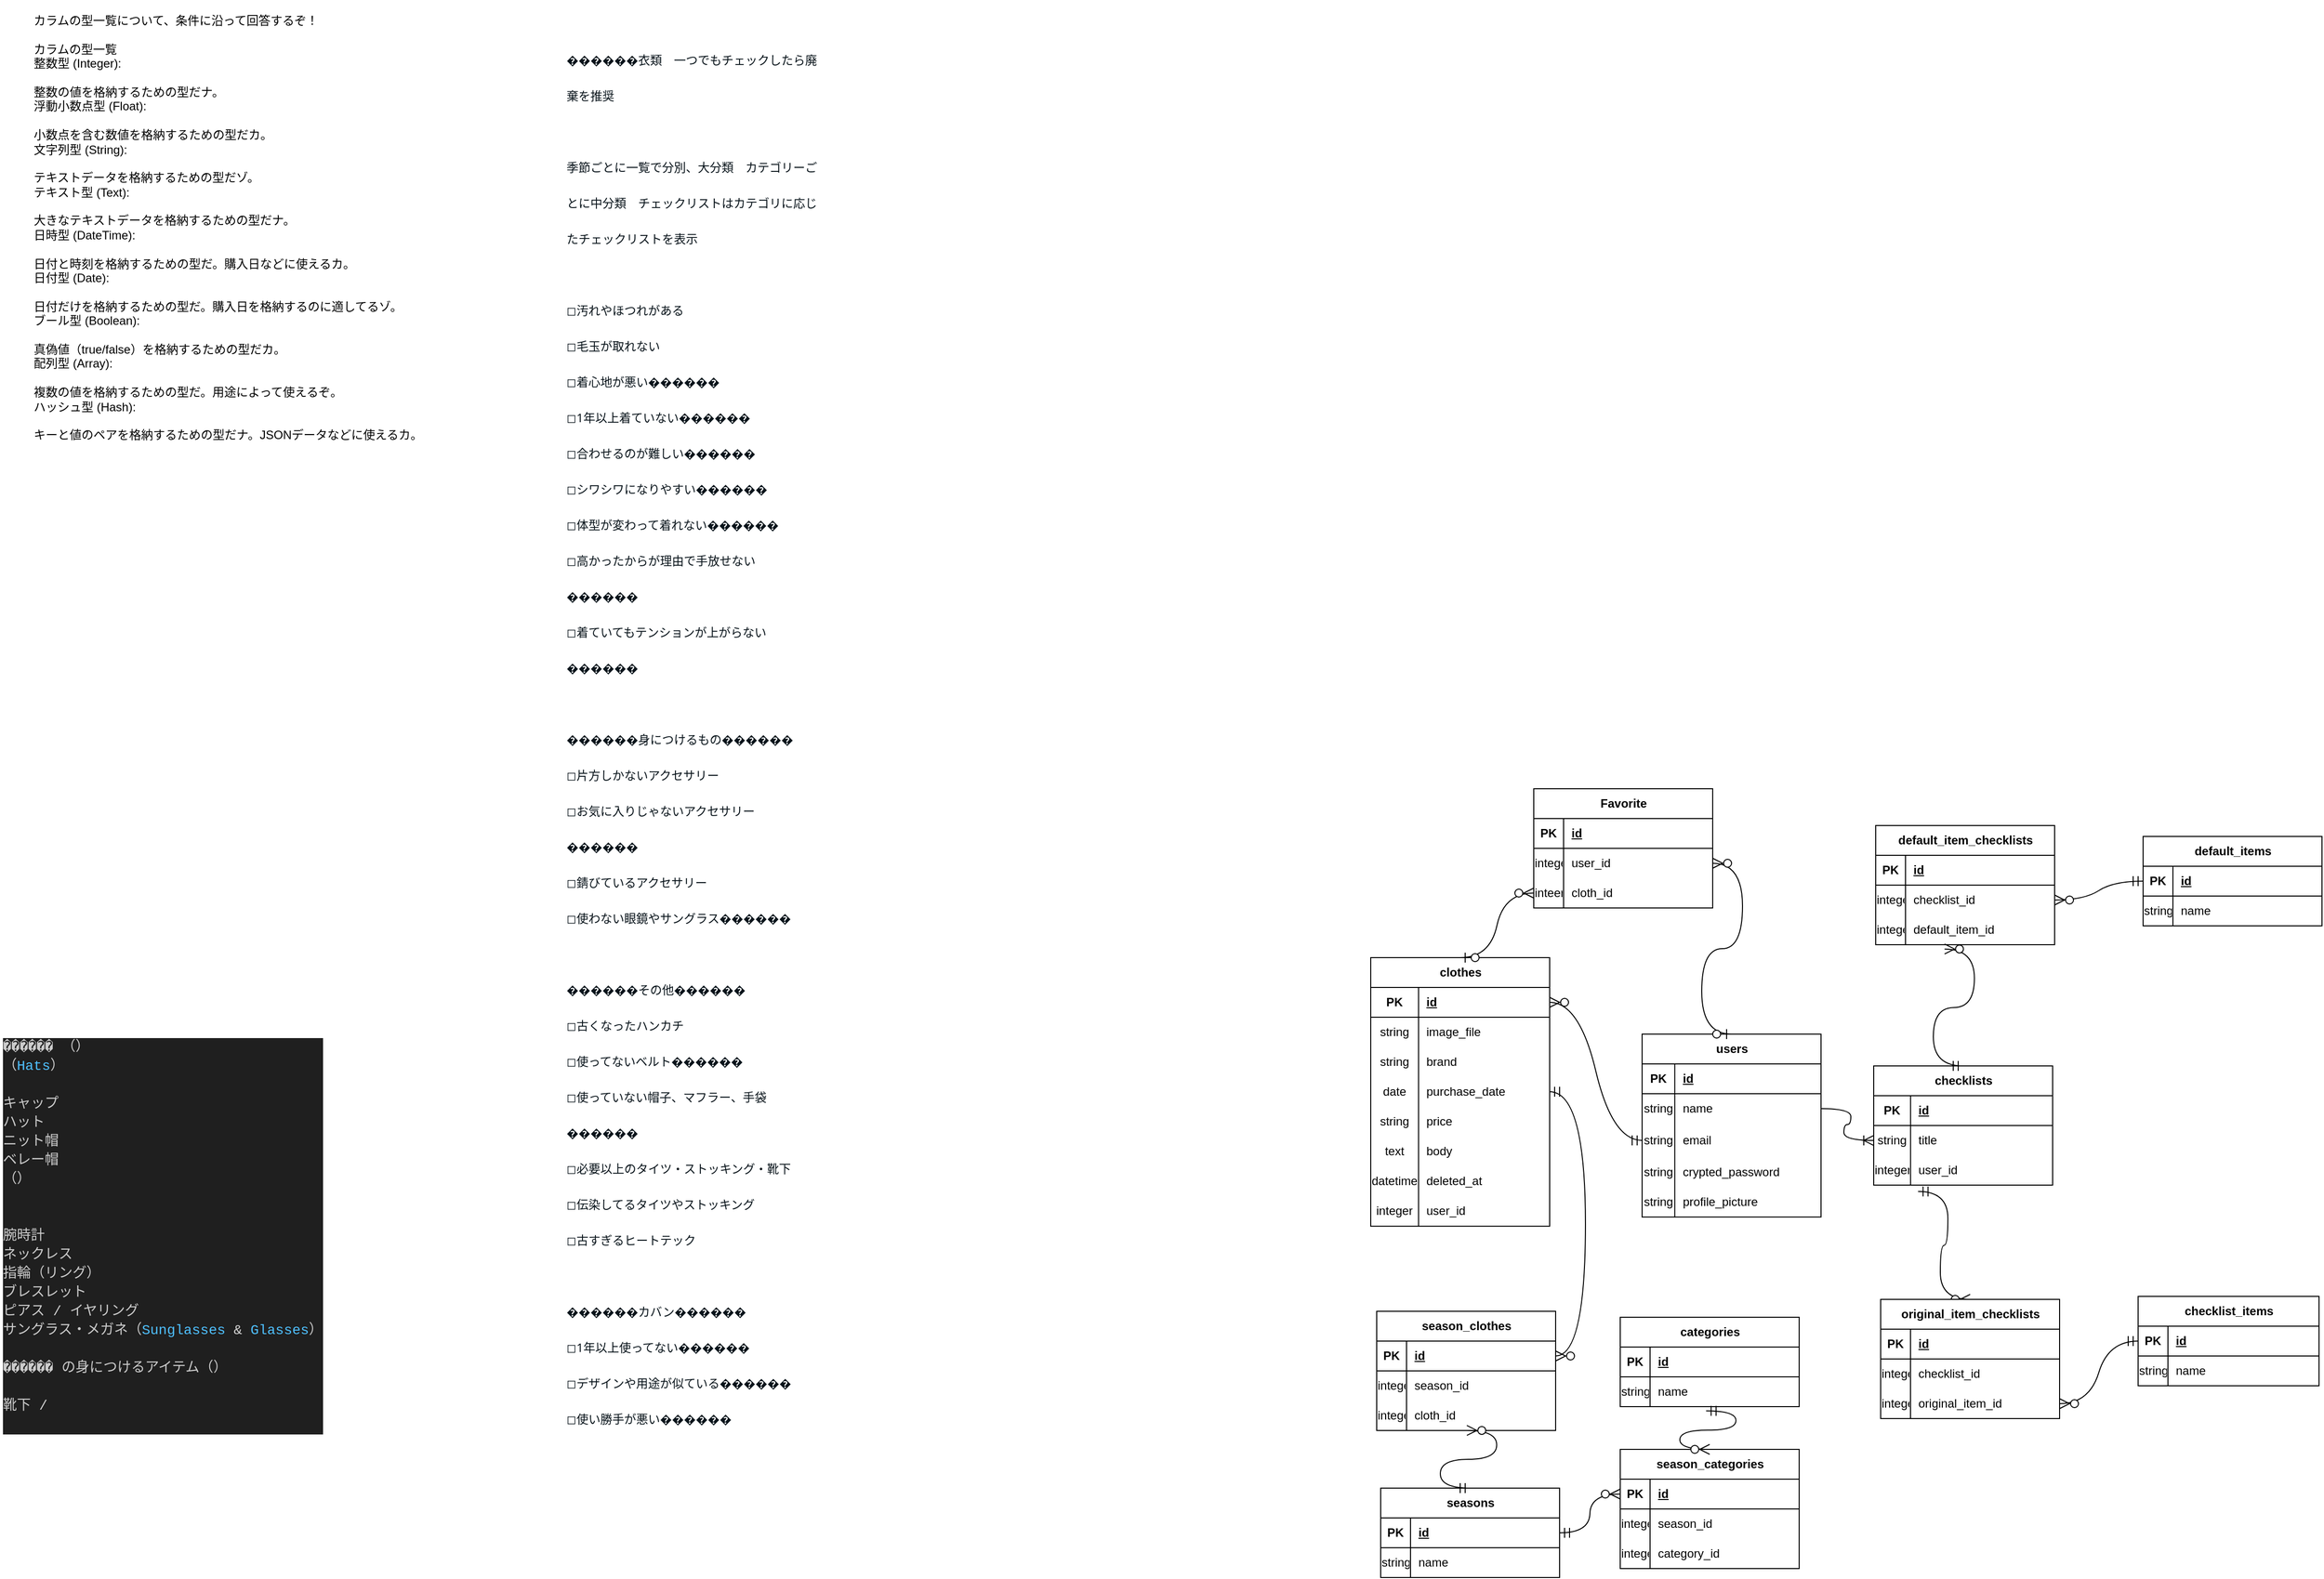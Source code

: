 <mxfile version="27.1.5">
  <diagram name="ページ1" id="20Pr2UUlf95VKoPSOmID">
    <mxGraphModel dx="2688" dy="2552" grid="0" gridSize="10" guides="1" tooltips="1" connect="1" arrows="1" fold="1" page="0" pageScale="1" pageWidth="827" pageHeight="1169" math="0" shadow="0">
      <root>
        <mxCell id="0" />
        <mxCell id="1" parent="0" />
        <mxCell id="yB6PEHeClfCz39mA1kA1-56" value="users" style="shape=table;startSize=30;container=1;collapsible=1;childLayout=tableLayout;fixedRows=1;rowLines=0;fontStyle=1;align=center;resizeLast=1;html=1;" parent="1" vertex="1">
          <mxGeometry x="729" y="-523" width="180" height="184.121" as="geometry" />
        </mxCell>
        <mxCell id="yB6PEHeClfCz39mA1kA1-57" value="" style="shape=tableRow;horizontal=0;startSize=0;swimlaneHead=0;swimlaneBody=0;fillColor=none;collapsible=0;dropTarget=0;points=[[0,0.5],[1,0.5]];portConstraint=eastwest;top=0;left=0;right=0;bottom=1;" parent="yB6PEHeClfCz39mA1kA1-56" vertex="1">
          <mxGeometry y="30" width="180" height="30" as="geometry" />
        </mxCell>
        <mxCell id="yB6PEHeClfCz39mA1kA1-58" value="PK" style="shape=partialRectangle;connectable=0;fillColor=none;top=0;left=0;bottom=0;right=0;fontStyle=1;overflow=hidden;whiteSpace=wrap;html=1;" parent="yB6PEHeClfCz39mA1kA1-57" vertex="1">
          <mxGeometry width="32.85" height="30" as="geometry">
            <mxRectangle width="32.85" height="30" as="alternateBounds" />
          </mxGeometry>
        </mxCell>
        <mxCell id="yB6PEHeClfCz39mA1kA1-59" value="id" style="shape=partialRectangle;connectable=0;fillColor=none;top=0;left=0;bottom=0;right=0;align=left;spacingLeft=6;fontStyle=5;overflow=hidden;whiteSpace=wrap;html=1;" parent="yB6PEHeClfCz39mA1kA1-57" vertex="1">
          <mxGeometry x="32.85" width="147.15" height="30" as="geometry">
            <mxRectangle width="147.15" height="30" as="alternateBounds" />
          </mxGeometry>
        </mxCell>
        <mxCell id="yB6PEHeClfCz39mA1kA1-60" value="" style="shape=tableRow;horizontal=0;startSize=0;swimlaneHead=0;swimlaneBody=0;fillColor=none;collapsible=0;dropTarget=0;points=[[0,0.5],[1,0.5]];portConstraint=eastwest;top=0;left=0;right=0;bottom=0;" parent="yB6PEHeClfCz39mA1kA1-56" vertex="1">
          <mxGeometry y="60" width="180" height="30" as="geometry" />
        </mxCell>
        <mxCell id="yB6PEHeClfCz39mA1kA1-61" value="string" style="shape=partialRectangle;connectable=0;fillColor=none;top=0;left=0;bottom=0;right=0;editable=1;overflow=hidden;whiteSpace=wrap;html=1;" parent="yB6PEHeClfCz39mA1kA1-60" vertex="1">
          <mxGeometry width="32.85" height="30" as="geometry">
            <mxRectangle width="32.85" height="30" as="alternateBounds" />
          </mxGeometry>
        </mxCell>
        <mxCell id="yB6PEHeClfCz39mA1kA1-62" value="name" style="shape=partialRectangle;connectable=0;fillColor=none;top=0;left=0;bottom=0;right=0;align=left;spacingLeft=6;overflow=hidden;whiteSpace=wrap;html=1;" parent="yB6PEHeClfCz39mA1kA1-60" vertex="1">
          <mxGeometry x="32.85" width="147.15" height="30" as="geometry">
            <mxRectangle width="147.15" height="30" as="alternateBounds" />
          </mxGeometry>
        </mxCell>
        <mxCell id="yB6PEHeClfCz39mA1kA1-63" value="" style="shape=tableRow;horizontal=0;startSize=0;swimlaneHead=0;swimlaneBody=0;fillColor=none;collapsible=0;dropTarget=0;points=[[0,0.5],[1,0.5]];portConstraint=eastwest;top=0;left=0;right=0;bottom=0;" parent="yB6PEHeClfCz39mA1kA1-56" vertex="1">
          <mxGeometry y="90" width="180" height="34" as="geometry" />
        </mxCell>
        <mxCell id="yB6PEHeClfCz39mA1kA1-64" value="string" style="shape=partialRectangle;connectable=0;fillColor=none;top=0;left=0;bottom=0;right=0;editable=1;overflow=hidden;whiteSpace=wrap;html=1;" parent="yB6PEHeClfCz39mA1kA1-63" vertex="1">
          <mxGeometry width="32.85" height="34" as="geometry">
            <mxRectangle width="32.85" height="34" as="alternateBounds" />
          </mxGeometry>
        </mxCell>
        <mxCell id="yB6PEHeClfCz39mA1kA1-65" value="email" style="shape=partialRectangle;connectable=0;fillColor=none;top=0;left=0;bottom=0;right=0;align=left;spacingLeft=6;overflow=hidden;whiteSpace=wrap;html=1;" parent="yB6PEHeClfCz39mA1kA1-63" vertex="1">
          <mxGeometry x="32.85" width="147.15" height="34" as="geometry">
            <mxRectangle width="147.15" height="34" as="alternateBounds" />
          </mxGeometry>
        </mxCell>
        <mxCell id="yB6PEHeClfCz39mA1kA1-66" value="" style="shape=tableRow;horizontal=0;startSize=0;swimlaneHead=0;swimlaneBody=0;fillColor=none;collapsible=0;dropTarget=0;points=[[0,0.5],[1,0.5]];portConstraint=eastwest;top=0;left=0;right=0;bottom=0;" parent="yB6PEHeClfCz39mA1kA1-56" vertex="1">
          <mxGeometry y="124" width="180" height="30" as="geometry" />
        </mxCell>
        <mxCell id="yB6PEHeClfCz39mA1kA1-67" value="string" style="shape=partialRectangle;connectable=0;fillColor=none;top=0;left=0;bottom=0;right=0;editable=1;overflow=hidden;whiteSpace=wrap;html=1;" parent="yB6PEHeClfCz39mA1kA1-66" vertex="1">
          <mxGeometry width="32.85" height="30" as="geometry">
            <mxRectangle width="32.85" height="30" as="alternateBounds" />
          </mxGeometry>
        </mxCell>
        <mxCell id="yB6PEHeClfCz39mA1kA1-68" value="crypted_password" style="shape=partialRectangle;connectable=0;fillColor=none;top=0;left=0;bottom=0;right=0;align=left;spacingLeft=6;overflow=hidden;whiteSpace=wrap;html=1;" parent="yB6PEHeClfCz39mA1kA1-66" vertex="1">
          <mxGeometry x="32.85" width="147.15" height="30" as="geometry">
            <mxRectangle width="147.15" height="30" as="alternateBounds" />
          </mxGeometry>
        </mxCell>
        <mxCell id="yB6PEHeClfCz39mA1kA1-297" value="" style="shape=tableRow;horizontal=0;startSize=0;swimlaneHead=0;swimlaneBody=0;fillColor=none;collapsible=0;dropTarget=0;points=[[0,0.5],[1,0.5]];portConstraint=eastwest;top=0;left=0;right=0;bottom=0;" parent="yB6PEHeClfCz39mA1kA1-56" vertex="1">
          <mxGeometry y="154" width="180" height="30" as="geometry" />
        </mxCell>
        <mxCell id="yB6PEHeClfCz39mA1kA1-298" value="string" style="shape=partialRectangle;connectable=0;fillColor=none;top=0;left=0;bottom=0;right=0;editable=1;overflow=hidden;whiteSpace=wrap;html=1;" parent="yB6PEHeClfCz39mA1kA1-297" vertex="1">
          <mxGeometry width="32.85" height="30" as="geometry">
            <mxRectangle width="32.85" height="30" as="alternateBounds" />
          </mxGeometry>
        </mxCell>
        <mxCell id="yB6PEHeClfCz39mA1kA1-299" value="profile_picture" style="shape=partialRectangle;connectable=0;fillColor=none;top=0;left=0;bottom=0;right=0;align=left;spacingLeft=6;overflow=hidden;whiteSpace=wrap;html=1;" parent="yB6PEHeClfCz39mA1kA1-297" vertex="1">
          <mxGeometry x="32.85" width="147.15" height="30" as="geometry">
            <mxRectangle width="147.15" height="30" as="alternateBounds" />
          </mxGeometry>
        </mxCell>
        <mxCell id="yB6PEHeClfCz39mA1kA1-142" value="カラムの型一覧について、条件に沿って回答するぞ！ &#xa; &#xa;カラムの型一覧 &#xa;整数型 (Integer): &#xa; &#xa;整数の値を格納するための型だナ。 &#xa;浮動小数点型 (Float): &#xa; &#xa;小数点を含む数値を格納するための型だカ。 &#xa;文字列型 (String): &#xa; &#xa;テキストデータを格納するための型だゾ。 &#xa;テキスト型 (Text): &#xa; &#xa;大きなテキストデータを格納するための型だナ。 &#xa;日時型 (DateTime): &#xa; &#xa;日付と時刻を格納するための型だ。購入日などに使えるカ。 &#xa;日付型 (Date): &#xa; &#xa;日付だけを格納するための型だ。購入日を格納するのに適してるゾ。 &#xa;ブール型 (Boolean): &#xa; &#xa;真偽値（true/false）を格納するための型だカ。 &#xa;配列型 (Array): &#xa; &#xa;複数の値を格納するための型だ。用途によって使えるぞ。 &#xa;ハッシュ型 (Hash): &#xa; &#xa;キーと値のペアを格納するための型だナ。JSONデータなどに使えるカ。" style="text;whiteSpace=wrap;html=1;" parent="1" vertex="1">
          <mxGeometry x="-891" y="-1557" width="420" height="454" as="geometry" />
        </mxCell>
        <mxCell id="yB6PEHeClfCz39mA1kA1-144" value="clothes" style="shape=table;startSize=30;container=1;collapsible=1;childLayout=tableLayout;fixedRows=1;rowLines=0;fontStyle=1;align=center;resizeLast=1;html=1;" parent="1" vertex="1">
          <mxGeometry x="456" y="-600" width="180" height="270.392" as="geometry" />
        </mxCell>
        <mxCell id="yB6PEHeClfCz39mA1kA1-145" value="" style="shape=tableRow;horizontal=0;startSize=0;swimlaneHead=0;swimlaneBody=0;fillColor=none;collapsible=0;dropTarget=0;points=[[0,0.5],[1,0.5]];portConstraint=eastwest;top=0;left=0;right=0;bottom=1;" parent="yB6PEHeClfCz39mA1kA1-144" vertex="1">
          <mxGeometry y="30" width="180" height="30" as="geometry" />
        </mxCell>
        <mxCell id="yB6PEHeClfCz39mA1kA1-146" value="PK" style="shape=partialRectangle;connectable=0;fillColor=none;top=0;left=0;bottom=0;right=0;fontStyle=1;overflow=hidden;whiteSpace=wrap;html=1;" parent="yB6PEHeClfCz39mA1kA1-145" vertex="1">
          <mxGeometry width="48.118" height="30" as="geometry">
            <mxRectangle width="48.118" height="30" as="alternateBounds" />
          </mxGeometry>
        </mxCell>
        <mxCell id="yB6PEHeClfCz39mA1kA1-147" value="id" style="shape=partialRectangle;connectable=0;fillColor=none;top=0;left=0;bottom=0;right=0;align=left;spacingLeft=6;fontStyle=5;overflow=hidden;whiteSpace=wrap;html=1;" parent="yB6PEHeClfCz39mA1kA1-145" vertex="1">
          <mxGeometry x="48.118" width="131.882" height="30" as="geometry">
            <mxRectangle width="131.882" height="30" as="alternateBounds" />
          </mxGeometry>
        </mxCell>
        <mxCell id="yB6PEHeClfCz39mA1kA1-148" value="" style="shape=tableRow;horizontal=0;startSize=0;swimlaneHead=0;swimlaneBody=0;fillColor=none;collapsible=0;dropTarget=0;points=[[0,0.5],[1,0.5]];portConstraint=eastwest;top=0;left=0;right=0;bottom=0;" parent="yB6PEHeClfCz39mA1kA1-144" vertex="1">
          <mxGeometry y="60" width="180" height="30" as="geometry" />
        </mxCell>
        <mxCell id="yB6PEHeClfCz39mA1kA1-149" value="string" style="shape=partialRectangle;connectable=0;fillColor=none;top=0;left=0;bottom=0;right=0;editable=1;overflow=hidden;whiteSpace=wrap;html=1;" parent="yB6PEHeClfCz39mA1kA1-148" vertex="1">
          <mxGeometry width="48.118" height="30" as="geometry">
            <mxRectangle width="48.118" height="30" as="alternateBounds" />
          </mxGeometry>
        </mxCell>
        <mxCell id="yB6PEHeClfCz39mA1kA1-150" value="image_file" style="shape=partialRectangle;connectable=0;fillColor=none;top=0;left=0;bottom=0;right=0;align=left;spacingLeft=6;overflow=hidden;whiteSpace=wrap;html=1;" parent="yB6PEHeClfCz39mA1kA1-148" vertex="1">
          <mxGeometry x="48.118" width="131.882" height="30" as="geometry">
            <mxRectangle width="131.882" height="30" as="alternateBounds" />
          </mxGeometry>
        </mxCell>
        <mxCell id="yB6PEHeClfCz39mA1kA1-163" value="" style="shape=tableRow;horizontal=0;startSize=0;swimlaneHead=0;swimlaneBody=0;fillColor=none;collapsible=0;dropTarget=0;points=[[0,0.5],[1,0.5]];portConstraint=eastwest;top=0;left=0;right=0;bottom=0;" parent="yB6PEHeClfCz39mA1kA1-144" vertex="1">
          <mxGeometry y="90" width="180" height="30" as="geometry" />
        </mxCell>
        <mxCell id="yB6PEHeClfCz39mA1kA1-164" value="string" style="shape=partialRectangle;connectable=0;fillColor=none;top=0;left=0;bottom=0;right=0;editable=1;overflow=hidden;whiteSpace=wrap;html=1;" parent="yB6PEHeClfCz39mA1kA1-163" vertex="1">
          <mxGeometry width="48.118" height="30" as="geometry">
            <mxRectangle width="48.118" height="30" as="alternateBounds" />
          </mxGeometry>
        </mxCell>
        <mxCell id="yB6PEHeClfCz39mA1kA1-165" value="brand" style="shape=partialRectangle;connectable=0;fillColor=none;top=0;left=0;bottom=0;right=0;align=left;spacingLeft=6;overflow=hidden;whiteSpace=wrap;html=1;" parent="yB6PEHeClfCz39mA1kA1-163" vertex="1">
          <mxGeometry x="48.118" width="131.882" height="30" as="geometry">
            <mxRectangle width="131.882" height="30" as="alternateBounds" />
          </mxGeometry>
        </mxCell>
        <mxCell id="yB6PEHeClfCz39mA1kA1-172" value="" style="shape=tableRow;horizontal=0;startSize=0;swimlaneHead=0;swimlaneBody=0;fillColor=none;collapsible=0;dropTarget=0;points=[[0,0.5],[1,0.5]];portConstraint=eastwest;top=0;left=0;right=0;bottom=0;" parent="yB6PEHeClfCz39mA1kA1-144" vertex="1">
          <mxGeometry y="120" width="180" height="30" as="geometry" />
        </mxCell>
        <mxCell id="yB6PEHeClfCz39mA1kA1-173" value="date" style="shape=partialRectangle;connectable=0;fillColor=none;top=0;left=0;bottom=0;right=0;editable=1;overflow=hidden;whiteSpace=wrap;html=1;" parent="yB6PEHeClfCz39mA1kA1-172" vertex="1">
          <mxGeometry width="48.118" height="30" as="geometry">
            <mxRectangle width="48.118" height="30" as="alternateBounds" />
          </mxGeometry>
        </mxCell>
        <mxCell id="yB6PEHeClfCz39mA1kA1-174" value="purchase_date" style="shape=partialRectangle;connectable=0;fillColor=none;top=0;left=0;bottom=0;right=0;align=left;spacingLeft=6;overflow=hidden;whiteSpace=wrap;html=1;" parent="yB6PEHeClfCz39mA1kA1-172" vertex="1">
          <mxGeometry x="48.118" width="131.882" height="30" as="geometry">
            <mxRectangle width="131.882" height="30" as="alternateBounds" />
          </mxGeometry>
        </mxCell>
        <mxCell id="yB6PEHeClfCz39mA1kA1-175" value="" style="shape=tableRow;horizontal=0;startSize=0;swimlaneHead=0;swimlaneBody=0;fillColor=none;collapsible=0;dropTarget=0;points=[[0,0.5],[1,0.5]];portConstraint=eastwest;top=0;left=0;right=0;bottom=0;" parent="yB6PEHeClfCz39mA1kA1-144" vertex="1">
          <mxGeometry y="150" width="180" height="30" as="geometry" />
        </mxCell>
        <mxCell id="yB6PEHeClfCz39mA1kA1-176" value="string" style="shape=partialRectangle;connectable=0;fillColor=none;top=0;left=0;bottom=0;right=0;editable=1;overflow=hidden;whiteSpace=wrap;html=1;" parent="yB6PEHeClfCz39mA1kA1-175" vertex="1">
          <mxGeometry width="48.118" height="30" as="geometry">
            <mxRectangle width="48.118" height="30" as="alternateBounds" />
          </mxGeometry>
        </mxCell>
        <mxCell id="yB6PEHeClfCz39mA1kA1-177" value="price" style="shape=partialRectangle;connectable=0;fillColor=none;top=0;left=0;bottom=0;right=0;align=left;spacingLeft=6;overflow=hidden;whiteSpace=wrap;html=1;" parent="yB6PEHeClfCz39mA1kA1-175" vertex="1">
          <mxGeometry x="48.118" width="131.882" height="30" as="geometry">
            <mxRectangle width="131.882" height="30" as="alternateBounds" />
          </mxGeometry>
        </mxCell>
        <mxCell id="yB6PEHeClfCz39mA1kA1-151" value="" style="shape=tableRow;horizontal=0;startSize=0;swimlaneHead=0;swimlaneBody=0;fillColor=none;collapsible=0;dropTarget=0;points=[[0,0.5],[1,0.5]];portConstraint=eastwest;top=0;left=0;right=0;bottom=0;" parent="yB6PEHeClfCz39mA1kA1-144" vertex="1">
          <mxGeometry y="180" width="180" height="30" as="geometry" />
        </mxCell>
        <mxCell id="yB6PEHeClfCz39mA1kA1-152" value="text" style="shape=partialRectangle;connectable=0;fillColor=none;top=0;left=0;bottom=0;right=0;editable=1;overflow=hidden;whiteSpace=wrap;html=1;" parent="yB6PEHeClfCz39mA1kA1-151" vertex="1">
          <mxGeometry width="48.118" height="30" as="geometry">
            <mxRectangle width="48.118" height="30" as="alternateBounds" />
          </mxGeometry>
        </mxCell>
        <mxCell id="yB6PEHeClfCz39mA1kA1-153" value="body" style="shape=partialRectangle;connectable=0;fillColor=none;top=0;left=0;bottom=0;right=0;align=left;spacingLeft=6;overflow=hidden;whiteSpace=wrap;html=1;" parent="yB6PEHeClfCz39mA1kA1-151" vertex="1">
          <mxGeometry x="48.118" width="131.882" height="30" as="geometry">
            <mxRectangle width="131.882" height="30" as="alternateBounds" />
          </mxGeometry>
        </mxCell>
        <mxCell id="MiA3q8nH-mqVYVbtCah7-4" value="" style="shape=tableRow;horizontal=0;startSize=0;swimlaneHead=0;swimlaneBody=0;fillColor=none;collapsible=0;dropTarget=0;points=[[0,0.5],[1,0.5]];portConstraint=eastwest;top=0;left=0;right=0;bottom=0;" parent="yB6PEHeClfCz39mA1kA1-144" vertex="1">
          <mxGeometry y="210" width="180" height="30" as="geometry" />
        </mxCell>
        <mxCell id="MiA3q8nH-mqVYVbtCah7-5" value="datetime" style="shape=partialRectangle;connectable=0;fillColor=none;top=0;left=0;bottom=0;right=0;editable=1;overflow=hidden;whiteSpace=wrap;html=1;" parent="MiA3q8nH-mqVYVbtCah7-4" vertex="1">
          <mxGeometry width="48.118" height="30" as="geometry">
            <mxRectangle width="48.118" height="30" as="alternateBounds" />
          </mxGeometry>
        </mxCell>
        <mxCell id="MiA3q8nH-mqVYVbtCah7-6" value="deleted_at" style="shape=partialRectangle;connectable=0;fillColor=none;top=0;left=0;bottom=0;right=0;align=left;spacingLeft=6;overflow=hidden;whiteSpace=wrap;html=1;" parent="MiA3q8nH-mqVYVbtCah7-4" vertex="1">
          <mxGeometry x="48.118" width="131.882" height="30" as="geometry">
            <mxRectangle width="131.882" height="30" as="alternateBounds" />
          </mxGeometry>
        </mxCell>
        <mxCell id="yB6PEHeClfCz39mA1kA1-292" value="" style="shape=tableRow;horizontal=0;startSize=0;swimlaneHead=0;swimlaneBody=0;fillColor=none;collapsible=0;dropTarget=0;points=[[0,0.5],[1,0.5]];portConstraint=eastwest;top=0;left=0;right=0;bottom=0;" parent="yB6PEHeClfCz39mA1kA1-144" vertex="1">
          <mxGeometry y="240" width="180" height="30" as="geometry" />
        </mxCell>
        <mxCell id="yB6PEHeClfCz39mA1kA1-293" value="integer" style="shape=partialRectangle;connectable=0;fillColor=none;top=0;left=0;bottom=0;right=0;editable=1;overflow=hidden;whiteSpace=wrap;html=1;" parent="yB6PEHeClfCz39mA1kA1-292" vertex="1">
          <mxGeometry width="48.118" height="30" as="geometry">
            <mxRectangle width="48.118" height="30" as="alternateBounds" />
          </mxGeometry>
        </mxCell>
        <mxCell id="yB6PEHeClfCz39mA1kA1-294" value="user_id" style="shape=partialRectangle;connectable=0;fillColor=none;top=0;left=0;bottom=0;right=0;align=left;spacingLeft=6;overflow=hidden;whiteSpace=wrap;html=1;" parent="yB6PEHeClfCz39mA1kA1-292" vertex="1">
          <mxGeometry x="48.118" width="131.882" height="30" as="geometry">
            <mxRectangle width="131.882" height="30" as="alternateBounds" />
          </mxGeometry>
        </mxCell>
        <mxCell id="yB6PEHeClfCz39mA1kA1-178" value="checklists" style="shape=table;startSize=30;container=1;collapsible=1;childLayout=tableLayout;fixedRows=1;rowLines=0;fontStyle=1;align=center;resizeLast=1;html=1;" parent="1" vertex="1">
          <mxGeometry x="962" y="-490.94" width="180" height="120" as="geometry" />
        </mxCell>
        <mxCell id="yB6PEHeClfCz39mA1kA1-179" value="" style="shape=tableRow;horizontal=0;startSize=0;swimlaneHead=0;swimlaneBody=0;fillColor=none;collapsible=0;dropTarget=0;points=[[0,0.5],[1,0.5]];portConstraint=eastwest;top=0;left=0;right=0;bottom=1;" parent="yB6PEHeClfCz39mA1kA1-178" vertex="1">
          <mxGeometry y="30" width="180" height="30" as="geometry" />
        </mxCell>
        <mxCell id="yB6PEHeClfCz39mA1kA1-180" value="PK" style="shape=partialRectangle;connectable=0;fillColor=none;top=0;left=0;bottom=0;right=0;fontStyle=1;overflow=hidden;whiteSpace=wrap;html=1;" parent="yB6PEHeClfCz39mA1kA1-179" vertex="1">
          <mxGeometry width="37.088" height="30" as="geometry">
            <mxRectangle width="37.088" height="30" as="alternateBounds" />
          </mxGeometry>
        </mxCell>
        <mxCell id="yB6PEHeClfCz39mA1kA1-181" value="id" style="shape=partialRectangle;connectable=0;fillColor=none;top=0;left=0;bottom=0;right=0;align=left;spacingLeft=6;fontStyle=5;overflow=hidden;whiteSpace=wrap;html=1;" parent="yB6PEHeClfCz39mA1kA1-179" vertex="1">
          <mxGeometry x="37.088" width="142.912" height="30" as="geometry">
            <mxRectangle width="142.912" height="30" as="alternateBounds" />
          </mxGeometry>
        </mxCell>
        <mxCell id="JpFCLJusEWWW7auqfoFQ-29" value="" style="shape=tableRow;horizontal=0;startSize=0;swimlaneHead=0;swimlaneBody=0;fillColor=none;collapsible=0;dropTarget=0;points=[[0,0.5],[1,0.5]];portConstraint=eastwest;top=0;left=0;right=0;bottom=0;" parent="yB6PEHeClfCz39mA1kA1-178" vertex="1">
          <mxGeometry y="60" width="180" height="30" as="geometry" />
        </mxCell>
        <mxCell id="JpFCLJusEWWW7auqfoFQ-30" value="string" style="shape=partialRectangle;connectable=0;fillColor=none;top=0;left=0;bottom=0;right=0;editable=1;overflow=hidden;whiteSpace=wrap;html=1;" parent="JpFCLJusEWWW7auqfoFQ-29" vertex="1">
          <mxGeometry width="37.088" height="30" as="geometry">
            <mxRectangle width="37.088" height="30" as="alternateBounds" />
          </mxGeometry>
        </mxCell>
        <mxCell id="JpFCLJusEWWW7auqfoFQ-31" value="title" style="shape=partialRectangle;connectable=0;fillColor=none;top=0;left=0;bottom=0;right=0;align=left;spacingLeft=6;overflow=hidden;whiteSpace=wrap;html=1;" parent="JpFCLJusEWWW7auqfoFQ-29" vertex="1">
          <mxGeometry x="37.088" width="142.912" height="30" as="geometry">
            <mxRectangle width="142.912" height="30" as="alternateBounds" />
          </mxGeometry>
        </mxCell>
        <mxCell id="yB6PEHeClfCz39mA1kA1-182" value="" style="shape=tableRow;horizontal=0;startSize=0;swimlaneHead=0;swimlaneBody=0;fillColor=none;collapsible=0;dropTarget=0;points=[[0,0.5],[1,0.5]];portConstraint=eastwest;top=0;left=0;right=0;bottom=0;" parent="yB6PEHeClfCz39mA1kA1-178" vertex="1">
          <mxGeometry y="90" width="180" height="30" as="geometry" />
        </mxCell>
        <mxCell id="yB6PEHeClfCz39mA1kA1-183" value="integer" style="shape=partialRectangle;connectable=0;fillColor=none;top=0;left=0;bottom=0;right=0;editable=1;overflow=hidden;whiteSpace=wrap;html=1;" parent="yB6PEHeClfCz39mA1kA1-182" vertex="1">
          <mxGeometry width="37.088" height="30" as="geometry">
            <mxRectangle width="37.088" height="30" as="alternateBounds" />
          </mxGeometry>
        </mxCell>
        <mxCell id="yB6PEHeClfCz39mA1kA1-184" value="user_id" style="shape=partialRectangle;connectable=0;fillColor=none;top=0;left=0;bottom=0;right=0;align=left;spacingLeft=6;overflow=hidden;whiteSpace=wrap;html=1;" parent="yB6PEHeClfCz39mA1kA1-182" vertex="1">
          <mxGeometry x="37.088" width="142.912" height="30" as="geometry">
            <mxRectangle width="142.912" height="30" as="alternateBounds" />
          </mxGeometry>
        </mxCell>
        <mxCell id="yB6PEHeClfCz39mA1kA1-217" value="categories" style="shape=table;startSize=30;container=1;collapsible=1;childLayout=tableLayout;fixedRows=1;rowLines=0;fontStyle=1;align=center;resizeLast=1;html=1;" parent="1" vertex="1">
          <mxGeometry x="707" y="-238" width="180" height="90" as="geometry" />
        </mxCell>
        <mxCell id="yB6PEHeClfCz39mA1kA1-218" value="" style="shape=tableRow;horizontal=0;startSize=0;swimlaneHead=0;swimlaneBody=0;fillColor=none;collapsible=0;dropTarget=0;points=[[0,0.5],[1,0.5]];portConstraint=eastwest;top=0;left=0;right=0;bottom=1;" parent="yB6PEHeClfCz39mA1kA1-217" vertex="1">
          <mxGeometry y="30" width="180" height="30" as="geometry" />
        </mxCell>
        <mxCell id="yB6PEHeClfCz39mA1kA1-219" value="PK" style="shape=partialRectangle;connectable=0;fillColor=none;top=0;left=0;bottom=0;right=0;fontStyle=1;overflow=hidden;whiteSpace=wrap;html=1;" parent="yB6PEHeClfCz39mA1kA1-218" vertex="1">
          <mxGeometry width="30" height="30" as="geometry">
            <mxRectangle width="30" height="30" as="alternateBounds" />
          </mxGeometry>
        </mxCell>
        <mxCell id="yB6PEHeClfCz39mA1kA1-220" value="id" style="shape=partialRectangle;connectable=0;fillColor=none;top=0;left=0;bottom=0;right=0;align=left;spacingLeft=6;fontStyle=5;overflow=hidden;whiteSpace=wrap;html=1;" parent="yB6PEHeClfCz39mA1kA1-218" vertex="1">
          <mxGeometry x="30" width="150" height="30" as="geometry">
            <mxRectangle width="150" height="30" as="alternateBounds" />
          </mxGeometry>
        </mxCell>
        <mxCell id="yB6PEHeClfCz39mA1kA1-221" value="" style="shape=tableRow;horizontal=0;startSize=0;swimlaneHead=0;swimlaneBody=0;fillColor=none;collapsible=0;dropTarget=0;points=[[0,0.5],[1,0.5]];portConstraint=eastwest;top=0;left=0;right=0;bottom=0;" parent="yB6PEHeClfCz39mA1kA1-217" vertex="1">
          <mxGeometry y="60" width="180" height="30" as="geometry" />
        </mxCell>
        <mxCell id="yB6PEHeClfCz39mA1kA1-222" value="string" style="shape=partialRectangle;connectable=0;fillColor=none;top=0;left=0;bottom=0;right=0;editable=1;overflow=hidden;whiteSpace=wrap;html=1;" parent="yB6PEHeClfCz39mA1kA1-221" vertex="1">
          <mxGeometry width="30" height="30" as="geometry">
            <mxRectangle width="30" height="30" as="alternateBounds" />
          </mxGeometry>
        </mxCell>
        <mxCell id="yB6PEHeClfCz39mA1kA1-223" value="name" style="shape=partialRectangle;connectable=0;fillColor=none;top=0;left=0;bottom=0;right=0;align=left;spacingLeft=6;overflow=hidden;whiteSpace=wrap;html=1;" parent="yB6PEHeClfCz39mA1kA1-221" vertex="1">
          <mxGeometry x="30" width="150" height="30" as="geometry">
            <mxRectangle width="150" height="30" as="alternateBounds" />
          </mxGeometry>
        </mxCell>
        <mxCell id="yB6PEHeClfCz39mA1kA1-243" value="seasons" style="shape=table;startSize=30;container=1;collapsible=1;childLayout=tableLayout;fixedRows=1;rowLines=0;fontStyle=1;align=center;resizeLast=1;html=1;" parent="1" vertex="1">
          <mxGeometry x="466" y="-66" width="180" height="90" as="geometry" />
        </mxCell>
        <mxCell id="yB6PEHeClfCz39mA1kA1-244" value="" style="shape=tableRow;horizontal=0;startSize=0;swimlaneHead=0;swimlaneBody=0;fillColor=none;collapsible=0;dropTarget=0;points=[[0,0.5],[1,0.5]];portConstraint=eastwest;top=0;left=0;right=0;bottom=1;" parent="yB6PEHeClfCz39mA1kA1-243" vertex="1">
          <mxGeometry y="30" width="180" height="30" as="geometry" />
        </mxCell>
        <mxCell id="yB6PEHeClfCz39mA1kA1-245" value="PK" style="shape=partialRectangle;connectable=0;fillColor=none;top=0;left=0;bottom=0;right=0;fontStyle=1;overflow=hidden;whiteSpace=wrap;html=1;" parent="yB6PEHeClfCz39mA1kA1-244" vertex="1">
          <mxGeometry width="30" height="30" as="geometry">
            <mxRectangle width="30" height="30" as="alternateBounds" />
          </mxGeometry>
        </mxCell>
        <mxCell id="yB6PEHeClfCz39mA1kA1-246" value="id" style="shape=partialRectangle;connectable=0;fillColor=none;top=0;left=0;bottom=0;right=0;align=left;spacingLeft=6;fontStyle=5;overflow=hidden;whiteSpace=wrap;html=1;" parent="yB6PEHeClfCz39mA1kA1-244" vertex="1">
          <mxGeometry x="30" width="150" height="30" as="geometry">
            <mxRectangle width="150" height="30" as="alternateBounds" />
          </mxGeometry>
        </mxCell>
        <mxCell id="yB6PEHeClfCz39mA1kA1-247" value="" style="shape=tableRow;horizontal=0;startSize=0;swimlaneHead=0;swimlaneBody=0;fillColor=none;collapsible=0;dropTarget=0;points=[[0,0.5],[1,0.5]];portConstraint=eastwest;top=0;left=0;right=0;bottom=0;" parent="yB6PEHeClfCz39mA1kA1-243" vertex="1">
          <mxGeometry y="60" width="180" height="30" as="geometry" />
        </mxCell>
        <mxCell id="yB6PEHeClfCz39mA1kA1-248" value="string" style="shape=partialRectangle;connectable=0;fillColor=none;top=0;left=0;bottom=0;right=0;editable=1;overflow=hidden;whiteSpace=wrap;html=1;" parent="yB6PEHeClfCz39mA1kA1-247" vertex="1">
          <mxGeometry width="30" height="30" as="geometry">
            <mxRectangle width="30" height="30" as="alternateBounds" />
          </mxGeometry>
        </mxCell>
        <mxCell id="yB6PEHeClfCz39mA1kA1-249" value="name" style="shape=partialRectangle;connectable=0;fillColor=none;top=0;left=0;bottom=0;right=0;align=left;spacingLeft=6;overflow=hidden;whiteSpace=wrap;html=1;" parent="yB6PEHeClfCz39mA1kA1-247" vertex="1">
          <mxGeometry x="30" width="150" height="30" as="geometry">
            <mxRectangle width="150" height="30" as="alternateBounds" />
          </mxGeometry>
        </mxCell>
        <mxCell id="yB6PEHeClfCz39mA1kA1-271" value="season_clothes" style="shape=table;startSize=30;container=1;collapsible=1;childLayout=tableLayout;fixedRows=1;rowLines=0;fontStyle=1;align=center;resizeLast=1;html=1;" parent="1" vertex="1">
          <mxGeometry x="462" y="-244" width="180" height="120" as="geometry" />
        </mxCell>
        <mxCell id="yB6PEHeClfCz39mA1kA1-272" value="" style="shape=tableRow;horizontal=0;startSize=0;swimlaneHead=0;swimlaneBody=0;fillColor=none;collapsible=0;dropTarget=0;points=[[0,0.5],[1,0.5]];portConstraint=eastwest;top=0;left=0;right=0;bottom=1;" parent="yB6PEHeClfCz39mA1kA1-271" vertex="1">
          <mxGeometry y="30" width="180" height="30" as="geometry" />
        </mxCell>
        <mxCell id="yB6PEHeClfCz39mA1kA1-273" value="PK" style="shape=partialRectangle;connectable=0;fillColor=none;top=0;left=0;bottom=0;right=0;fontStyle=1;overflow=hidden;whiteSpace=wrap;html=1;" parent="yB6PEHeClfCz39mA1kA1-272" vertex="1">
          <mxGeometry width="30" height="30" as="geometry">
            <mxRectangle width="30" height="30" as="alternateBounds" />
          </mxGeometry>
        </mxCell>
        <mxCell id="yB6PEHeClfCz39mA1kA1-274" value="id" style="shape=partialRectangle;connectable=0;fillColor=none;top=0;left=0;bottom=0;right=0;align=left;spacingLeft=6;fontStyle=5;overflow=hidden;whiteSpace=wrap;html=1;" parent="yB6PEHeClfCz39mA1kA1-272" vertex="1">
          <mxGeometry x="30" width="150" height="30" as="geometry">
            <mxRectangle width="150" height="30" as="alternateBounds" />
          </mxGeometry>
        </mxCell>
        <mxCell id="yB6PEHeClfCz39mA1kA1-275" value="" style="shape=tableRow;horizontal=0;startSize=0;swimlaneHead=0;swimlaneBody=0;fillColor=none;collapsible=0;dropTarget=0;points=[[0,0.5],[1,0.5]];portConstraint=eastwest;top=0;left=0;right=0;bottom=0;" parent="yB6PEHeClfCz39mA1kA1-271" vertex="1">
          <mxGeometry y="60" width="180" height="30" as="geometry" />
        </mxCell>
        <mxCell id="yB6PEHeClfCz39mA1kA1-276" value="integer" style="shape=partialRectangle;connectable=0;fillColor=none;top=0;left=0;bottom=0;right=0;editable=1;overflow=hidden;whiteSpace=wrap;html=1;" parent="yB6PEHeClfCz39mA1kA1-275" vertex="1">
          <mxGeometry width="30" height="30" as="geometry">
            <mxRectangle width="30" height="30" as="alternateBounds" />
          </mxGeometry>
        </mxCell>
        <mxCell id="yB6PEHeClfCz39mA1kA1-277" value="season_id" style="shape=partialRectangle;connectable=0;fillColor=none;top=0;left=0;bottom=0;right=0;align=left;spacingLeft=6;overflow=hidden;whiteSpace=wrap;html=1;" parent="yB6PEHeClfCz39mA1kA1-275" vertex="1">
          <mxGeometry x="30" width="150" height="30" as="geometry">
            <mxRectangle width="150" height="30" as="alternateBounds" />
          </mxGeometry>
        </mxCell>
        <mxCell id="yB6PEHeClfCz39mA1kA1-278" value="" style="shape=tableRow;horizontal=0;startSize=0;swimlaneHead=0;swimlaneBody=0;fillColor=none;collapsible=0;dropTarget=0;points=[[0,0.5],[1,0.5]];portConstraint=eastwest;top=0;left=0;right=0;bottom=0;" parent="yB6PEHeClfCz39mA1kA1-271" vertex="1">
          <mxGeometry y="90" width="180" height="30" as="geometry" />
        </mxCell>
        <mxCell id="yB6PEHeClfCz39mA1kA1-279" value="integer" style="shape=partialRectangle;connectable=0;fillColor=none;top=0;left=0;bottom=0;right=0;editable=1;overflow=hidden;whiteSpace=wrap;html=1;" parent="yB6PEHeClfCz39mA1kA1-278" vertex="1">
          <mxGeometry width="30" height="30" as="geometry">
            <mxRectangle width="30" height="30" as="alternateBounds" />
          </mxGeometry>
        </mxCell>
        <mxCell id="yB6PEHeClfCz39mA1kA1-280" value="cloth_id" style="shape=partialRectangle;connectable=0;fillColor=none;top=0;left=0;bottom=0;right=0;align=left;spacingLeft=6;overflow=hidden;whiteSpace=wrap;html=1;" parent="yB6PEHeClfCz39mA1kA1-278" vertex="1">
          <mxGeometry x="30" width="150" height="30" as="geometry">
            <mxRectangle width="150" height="30" as="alternateBounds" />
          </mxGeometry>
        </mxCell>
        <mxCell id="yB6PEHeClfCz39mA1kA1-284" value="" style="edgeStyle=entityRelationEdgeStyle;fontSize=12;html=1;endArrow=ERzeroToMany;startArrow=ERmandOne;rounded=0;startSize=8;endSize=8;curved=1;exitX=1;exitY=0.5;exitDx=0;exitDy=0;" parent="1" source="yB6PEHeClfCz39mA1kA1-172" target="yB6PEHeClfCz39mA1kA1-272" edge="1">
          <mxGeometry width="100" height="100" relative="1" as="geometry">
            <mxPoint x="549" y="-230" as="sourcePoint" />
            <mxPoint x="649" y="-330" as="targetPoint" />
            <Array as="points">
              <mxPoint x="545" y="-302" />
              <mxPoint x="413" y="-328" />
              <mxPoint x="593" y="-266" />
            </Array>
          </mxGeometry>
        </mxCell>
        <mxCell id="yB6PEHeClfCz39mA1kA1-285" value="" style="edgeStyle=entityRelationEdgeStyle;fontSize=12;html=1;endArrow=ERzeroToMany;startArrow=ERmandOne;rounded=0;startSize=8;endSize=8;curved=1;exitX=0.5;exitY=0;exitDx=0;exitDy=0;entryX=0.504;entryY=0.998;entryDx=0;entryDy=0;entryPerimeter=0;" parent="1" source="yB6PEHeClfCz39mA1kA1-243" target="yB6PEHeClfCz39mA1kA1-278" edge="1">
          <mxGeometry width="100" height="100" relative="1" as="geometry">
            <mxPoint x="681" y="-142" as="sourcePoint" />
            <mxPoint x="683" y="-49" as="targetPoint" />
            <Array as="points">
              <mxPoint x="595" y="-72" />
              <mxPoint x="675" y="-99" />
              <mxPoint x="723" y="-63" />
            </Array>
          </mxGeometry>
        </mxCell>
        <mxCell id="yB6PEHeClfCz39mA1kA1-315" value="&lt;p name=&quot;8b3bfaff-2ba2-4c7c-8612-52c020f51953&quot; id=&quot;8b3bfaff-2ba2-4c7c-8612-52c020f51953&quot; style=&quot;background-repeat: no-repeat; box-sizing: inherit; padding: 0px; margin: 36px 0px; border: 0px solid; font-size: var(--font-size-lg); line-height: 2.25rem; color: rgb(8, 19, 26); font-family: YakuHanJPs, &amp;quot;Segoe UI&amp;quot;, Arial, Meiryo, sans-serif; font-style: normal; font-variant-ligatures: normal; font-variant-caps: normal; font-weight: 400; letter-spacing: normal; orphans: 2; text-align: start; text-indent: 0px; text-transform: none; widows: 2; word-spacing: 0px; -webkit-text-stroke-width: 0px; white-space: normal; background-color: rgb(255, 255, 255); text-decoration-thickness: initial; text-decoration-style: initial; text-decoration-color: initial;&quot;&gt;������衣類　一つでもチェックしたら廃棄を推奨&lt;/p&gt;&lt;p name=&quot;8b3bfaff-2ba2-4c7c-8612-52c020f51953&quot; id=&quot;8b3bfaff-2ba2-4c7c-8612-52c020f51953&quot; style=&quot;background-repeat: no-repeat; box-sizing: inherit; padding: 0px; margin: 36px 0px; border: 0px solid; font-size: var(--font-size-lg); line-height: 2.25rem; color: rgb(8, 19, 26); font-family: YakuHanJPs, &amp;quot;Segoe UI&amp;quot;, Arial, Meiryo, sans-serif; font-style: normal; font-variant-ligatures: normal; font-variant-caps: normal; font-weight: 400; letter-spacing: normal; orphans: 2; text-align: start; text-indent: 0px; text-transform: none; widows: 2; word-spacing: 0px; -webkit-text-stroke-width: 0px; white-space: normal; background-color: rgb(255, 255, 255); text-decoration-thickness: initial; text-decoration-style: initial; text-decoration-color: initial;&quot;&gt;季節ごとに一覧で分別、大分類　カテゴリーごとに中分類　チェックリストはカテゴリに応じたチェックリストを表示&lt;/p&gt;&lt;p name=&quot;8b3bfaff-2ba2-4c7c-8612-52c020f51953&quot; id=&quot;8b3bfaff-2ba2-4c7c-8612-52c020f51953&quot; style=&quot;background-repeat: no-repeat; box-sizing: inherit; padding: 0px; margin: 36px 0px; border: 0px solid; font-size: var(--font-size-lg); line-height: 2.25rem; color: rgb(8, 19, 26); font-family: YakuHanJPs, &amp;quot;Segoe UI&amp;quot;, Arial, Meiryo, sans-serif; font-style: normal; font-variant-ligatures: normal; font-variant-caps: normal; font-weight: 400; letter-spacing: normal; orphans: 2; text-align: start; text-indent: 0px; text-transform: none; widows: 2; word-spacing: 0px; -webkit-text-stroke-width: 0px; white-space: normal; background-color: rgb(255, 255, 255); text-decoration-thickness: initial; text-decoration-style: initial; text-decoration-color: initial;&quot;&gt;◻︎汚れやほつれがある&lt;br style=&quot;background-repeat: no-repeat; box-sizing: inherit; padding: 0px; margin: 0px; border: 0px solid;&quot;&gt;◻︎毛玉が取れない&lt;br style=&quot;background-repeat: no-repeat; box-sizing: inherit; padding: 0px; margin: 0px; border: 0px solid;&quot;&gt;◻︎着心地が悪い������&lt;br style=&quot;background-repeat: no-repeat; box-sizing: inherit; padding: 0px; margin: 0px; border: 0px solid;&quot;&gt;◻︎1年以上着ていない������&lt;br style=&quot;background-repeat: no-repeat; box-sizing: inherit; padding: 0px; margin: 0px; border: 0px solid;&quot;&gt;◻︎合わせるのが難しい������&lt;br style=&quot;background-repeat: no-repeat; box-sizing: inherit; padding: 0px; margin: 0px; border: 0px solid;&quot;&gt;◻︎シワシワになりやすい������&lt;br style=&quot;background-repeat: no-repeat; box-sizing: inherit; padding: 0px; margin: 0px; border: 0px solid;&quot;&gt;◻︎体型が変わって着れない������&lt;br style=&quot;background-repeat: no-repeat; box-sizing: inherit; padding: 0px; margin: 0px; border: 0px solid;&quot;&gt;◻︎高かったからが理由で手放せない������&lt;br style=&quot;background-repeat: no-repeat; box-sizing: inherit; padding: 0px; margin: 0px; border: 0px solid;&quot;&gt;◻︎着ていてもテンションが上がらない������&lt;/p&gt;&lt;p name=&quot;ff2c3047-8825-47b2-8666-e9275361cc56&quot; id=&quot;ff2c3047-8825-47b2-8666-e9275361cc56&quot; style=&quot;background-repeat: no-repeat; box-sizing: inherit; padding: 0px; margin: 36px 0px; border: 0px solid; font-size: var(--font-size-lg); line-height: 2.25rem; color: rgb(8, 19, 26); font-family: YakuHanJPs, &amp;quot;Segoe UI&amp;quot;, Arial, Meiryo, sans-serif; font-style: normal; font-variant-ligatures: normal; font-variant-caps: normal; font-weight: 400; letter-spacing: normal; orphans: 2; text-align: start; text-indent: 0px; text-transform: none; widows: 2; word-spacing: 0px; -webkit-text-stroke-width: 0px; white-space: normal; background-color: rgb(255, 255, 255); text-decoration-thickness: initial; text-decoration-style: initial; text-decoration-color: initial;&quot;&gt;������身につけるもの������&lt;br style=&quot;background-repeat: no-repeat; box-sizing: inherit; padding: 0px; margin: 0px; border: 0px solid;&quot;&gt;◻︎片方しかないアクセサリー&lt;br style=&quot;background-repeat: no-repeat; box-sizing: inherit; padding: 0px; margin: 0px; border: 0px solid;&quot;&gt;◻︎お気に入りじゃないアクセサリー������&lt;br style=&quot;background-repeat: no-repeat; box-sizing: inherit; padding: 0px; margin: 0px; border: 0px solid;&quot;&gt;◻︎錆びているアクセサリー&lt;br style=&quot;background-repeat: no-repeat; box-sizing: inherit; padding: 0px; margin: 0px; border: 0px solid;&quot;&gt;◻︎使わない眼鏡やサングラス������&lt;/p&gt;&lt;p name=&quot;d61e7d74-513c-4b34-a456-04004f3029c5&quot; id=&quot;d61e7d74-513c-4b34-a456-04004f3029c5&quot; style=&quot;background-repeat: no-repeat; box-sizing: inherit; padding: 0px; margin: 36px 0px; border: 0px solid; font-size: var(--font-size-lg); line-height: 2.25rem; color: rgb(8, 19, 26); font-family: YakuHanJPs, &amp;quot;Segoe UI&amp;quot;, Arial, Meiryo, sans-serif; font-style: normal; font-variant-ligatures: normal; font-variant-caps: normal; font-weight: 400; letter-spacing: normal; orphans: 2; text-align: start; text-indent: 0px; text-transform: none; widows: 2; word-spacing: 0px; -webkit-text-stroke-width: 0px; white-space: normal; background-color: rgb(255, 255, 255); text-decoration-thickness: initial; text-decoration-style: initial; text-decoration-color: initial;&quot;&gt;������その他������&lt;br style=&quot;background-repeat: no-repeat; box-sizing: inherit; padding: 0px; margin: 0px; border: 0px solid;&quot;&gt;◻︎古くなったハンカチ&lt;br style=&quot;background-repeat: no-repeat; box-sizing: inherit; padding: 0px; margin: 0px; border: 0px solid;&quot;&gt;◻︎使ってないベルト������&lt;br style=&quot;background-repeat: no-repeat; box-sizing: inherit; padding: 0px; margin: 0px; border: 0px solid;&quot;&gt;◻︎使っていない帽子、マフラー、手袋������&lt;br style=&quot;background-repeat: no-repeat; box-sizing: inherit; padding: 0px; margin: 0px; border: 0px solid;&quot;&gt;◻︎必要以上のタイツ・ストッキング・靴下&lt;br style=&quot;background-repeat: no-repeat; box-sizing: inherit; padding: 0px; margin: 0px; border: 0px solid;&quot;&gt;◻︎伝染してるタイツやストッキング&lt;br style=&quot;background-repeat: no-repeat; box-sizing: inherit; padding: 0px; margin: 0px; border: 0px solid;&quot;&gt;◻︎古すぎるヒートテック&lt;/p&gt;&lt;p name=&quot;c6e6f39e-72a9-452d-b8cf-af2f1fb0c34c&quot; id=&quot;c6e6f39e-72a9-452d-b8cf-af2f1fb0c34c&quot; style=&quot;background-repeat: no-repeat; box-sizing: inherit; padding: 0px; margin: 36px 0px; border: 0px solid; font-size: var(--font-size-lg); line-height: 2.25rem; color: rgb(8, 19, 26); font-family: YakuHanJPs, &amp;quot;Segoe UI&amp;quot;, Arial, Meiryo, sans-serif; font-style: normal; font-variant-ligatures: normal; font-variant-caps: normal; font-weight: 400; letter-spacing: normal; orphans: 2; text-align: start; text-indent: 0px; text-transform: none; widows: 2; word-spacing: 0px; -webkit-text-stroke-width: 0px; white-space: normal; background-color: rgb(255, 255, 255); text-decoration-thickness: initial; text-decoration-style: initial; text-decoration-color: initial;&quot;&gt;������カバン������&lt;br style=&quot;background-repeat: no-repeat; box-sizing: inherit; padding: 0px; margin: 0px; border: 0px solid;&quot;&gt;◻︎1年以上使ってない������&lt;br style=&quot;background-repeat: no-repeat; box-sizing: inherit; padding: 0px; margin: 0px; border: 0px solid;&quot;&gt;◻︎デザインや用途が似ている������&lt;br style=&quot;background-repeat: no-repeat; box-sizing: inherit; padding: 0px; margin: 0px; border: 0px solid;&quot;&gt;◻︎使い勝手が悪い������&lt;/p&gt;" style="text;whiteSpace=wrap;html=1;" parent="1" vertex="1">
          <mxGeometry x="-355" y="-1564" width="260" height="1302" as="geometry" />
        </mxCell>
        <mxCell id="yB6PEHeClfCz39mA1kA1-316" value="checklist_items" style="shape=table;startSize=30;container=1;collapsible=1;childLayout=tableLayout;fixedRows=1;rowLines=0;fontStyle=1;align=center;resizeLast=1;html=1;" parent="1" vertex="1">
          <mxGeometry x="1228" y="-259" width="182" height="90" as="geometry" />
        </mxCell>
        <mxCell id="yB6PEHeClfCz39mA1kA1-317" value="" style="shape=tableRow;horizontal=0;startSize=0;swimlaneHead=0;swimlaneBody=0;fillColor=none;collapsible=0;dropTarget=0;points=[[0,0.5],[1,0.5]];portConstraint=eastwest;top=0;left=0;right=0;bottom=1;" parent="yB6PEHeClfCz39mA1kA1-316" vertex="1">
          <mxGeometry y="30" width="182" height="30" as="geometry" />
        </mxCell>
        <mxCell id="yB6PEHeClfCz39mA1kA1-318" value="PK" style="shape=partialRectangle;connectable=0;fillColor=none;top=0;left=0;bottom=0;right=0;fontStyle=1;overflow=hidden;whiteSpace=wrap;html=1;" parent="yB6PEHeClfCz39mA1kA1-317" vertex="1">
          <mxGeometry width="30" height="30" as="geometry">
            <mxRectangle width="30" height="30" as="alternateBounds" />
          </mxGeometry>
        </mxCell>
        <mxCell id="yB6PEHeClfCz39mA1kA1-319" value="id" style="shape=partialRectangle;connectable=0;fillColor=none;top=0;left=0;bottom=0;right=0;align=left;spacingLeft=6;fontStyle=5;overflow=hidden;whiteSpace=wrap;html=1;" parent="yB6PEHeClfCz39mA1kA1-317" vertex="1">
          <mxGeometry x="30" width="152" height="30" as="geometry">
            <mxRectangle width="152" height="30" as="alternateBounds" />
          </mxGeometry>
        </mxCell>
        <mxCell id="yB6PEHeClfCz39mA1kA1-320" value="" style="shape=tableRow;horizontal=0;startSize=0;swimlaneHead=0;swimlaneBody=0;fillColor=none;collapsible=0;dropTarget=0;points=[[0,0.5],[1,0.5]];portConstraint=eastwest;top=0;left=0;right=0;bottom=0;" parent="yB6PEHeClfCz39mA1kA1-316" vertex="1">
          <mxGeometry y="60" width="182" height="30" as="geometry" />
        </mxCell>
        <mxCell id="yB6PEHeClfCz39mA1kA1-321" value="string" style="shape=partialRectangle;connectable=0;fillColor=none;top=0;left=0;bottom=0;right=0;editable=1;overflow=hidden;whiteSpace=wrap;html=1;" parent="yB6PEHeClfCz39mA1kA1-320" vertex="1">
          <mxGeometry width="30" height="30" as="geometry">
            <mxRectangle width="30" height="30" as="alternateBounds" />
          </mxGeometry>
        </mxCell>
        <mxCell id="yB6PEHeClfCz39mA1kA1-322" value="name" style="shape=partialRectangle;connectable=0;fillColor=none;top=0;left=0;bottom=0;right=0;align=left;spacingLeft=6;overflow=hidden;whiteSpace=wrap;html=1;" parent="yB6PEHeClfCz39mA1kA1-320" vertex="1">
          <mxGeometry x="30" width="152" height="30" as="geometry">
            <mxRectangle width="152" height="30" as="alternateBounds" />
          </mxGeometry>
        </mxCell>
        <mxCell id="yB6PEHeClfCz39mA1kA1-329" value="" style="edgeStyle=entityRelationEdgeStyle;fontSize=12;html=1;endArrow=ERzeroToMany;startArrow=ERmandOne;rounded=0;startSize=8;endSize=8;curved=1;exitX=0.248;exitY=1.209;exitDx=0;exitDy=0;exitPerimeter=0;entryX=0.5;entryY=0;entryDx=0;entryDy=0;" parent="1" source="yB6PEHeClfCz39mA1kA1-182" edge="1" target="iuhtac6m8BEkXEGGC5YQ-1">
          <mxGeometry width="100" height="100" relative="1" as="geometry">
            <mxPoint x="1175" y="-452" as="sourcePoint" />
            <mxPoint x="1251" y="-331" as="targetPoint" />
            <Array as="points">
              <mxPoint x="981" y="-605" />
              <mxPoint x="1008.16" y="-120.89" />
              <mxPoint x="1590" y="-602" />
              <mxPoint x="1056.16" y="-84.89" />
            </Array>
          </mxGeometry>
        </mxCell>
        <mxCell id="yB6PEHeClfCz39mA1kA1-331" value="season_categories" style="shape=table;startSize=30;container=1;collapsible=1;childLayout=tableLayout;fixedRows=1;rowLines=0;fontStyle=1;align=center;resizeLast=1;html=1;" parent="1" vertex="1">
          <mxGeometry x="707" y="-105" width="180" height="120" as="geometry" />
        </mxCell>
        <mxCell id="yB6PEHeClfCz39mA1kA1-332" value="" style="shape=tableRow;horizontal=0;startSize=0;swimlaneHead=0;swimlaneBody=0;fillColor=none;collapsible=0;dropTarget=0;points=[[0,0.5],[1,0.5]];portConstraint=eastwest;top=0;left=0;right=0;bottom=1;" parent="yB6PEHeClfCz39mA1kA1-331" vertex="1">
          <mxGeometry y="30" width="180" height="30" as="geometry" />
        </mxCell>
        <mxCell id="yB6PEHeClfCz39mA1kA1-333" value="PK" style="shape=partialRectangle;connectable=0;fillColor=none;top=0;left=0;bottom=0;right=0;fontStyle=1;overflow=hidden;whiteSpace=wrap;html=1;" parent="yB6PEHeClfCz39mA1kA1-332" vertex="1">
          <mxGeometry width="30" height="30" as="geometry">
            <mxRectangle width="30" height="30" as="alternateBounds" />
          </mxGeometry>
        </mxCell>
        <mxCell id="yB6PEHeClfCz39mA1kA1-334" value="id" style="shape=partialRectangle;connectable=0;fillColor=none;top=0;left=0;bottom=0;right=0;align=left;spacingLeft=6;fontStyle=5;overflow=hidden;whiteSpace=wrap;html=1;" parent="yB6PEHeClfCz39mA1kA1-332" vertex="1">
          <mxGeometry x="30" width="150" height="30" as="geometry">
            <mxRectangle width="150" height="30" as="alternateBounds" />
          </mxGeometry>
        </mxCell>
        <mxCell id="yB6PEHeClfCz39mA1kA1-335" value="" style="shape=tableRow;horizontal=0;startSize=0;swimlaneHead=0;swimlaneBody=0;fillColor=none;collapsible=0;dropTarget=0;points=[[0,0.5],[1,0.5]];portConstraint=eastwest;top=0;left=0;right=0;bottom=0;" parent="yB6PEHeClfCz39mA1kA1-331" vertex="1">
          <mxGeometry y="60" width="180" height="30" as="geometry" />
        </mxCell>
        <mxCell id="yB6PEHeClfCz39mA1kA1-336" value="intege" style="shape=partialRectangle;connectable=0;fillColor=none;top=0;left=0;bottom=0;right=0;editable=1;overflow=hidden;whiteSpace=wrap;html=1;" parent="yB6PEHeClfCz39mA1kA1-335" vertex="1">
          <mxGeometry width="30" height="30" as="geometry">
            <mxRectangle width="30" height="30" as="alternateBounds" />
          </mxGeometry>
        </mxCell>
        <mxCell id="yB6PEHeClfCz39mA1kA1-337" value="season_id" style="shape=partialRectangle;connectable=0;fillColor=none;top=0;left=0;bottom=0;right=0;align=left;spacingLeft=6;overflow=hidden;whiteSpace=wrap;html=1;" parent="yB6PEHeClfCz39mA1kA1-335" vertex="1">
          <mxGeometry x="30" width="150" height="30" as="geometry">
            <mxRectangle width="150" height="30" as="alternateBounds" />
          </mxGeometry>
        </mxCell>
        <mxCell id="yB6PEHeClfCz39mA1kA1-338" value="" style="shape=tableRow;horizontal=0;startSize=0;swimlaneHead=0;swimlaneBody=0;fillColor=none;collapsible=0;dropTarget=0;points=[[0,0.5],[1,0.5]];portConstraint=eastwest;top=0;left=0;right=0;bottom=0;" parent="yB6PEHeClfCz39mA1kA1-331" vertex="1">
          <mxGeometry y="90" width="180" height="30" as="geometry" />
        </mxCell>
        <mxCell id="yB6PEHeClfCz39mA1kA1-339" value="integer" style="shape=partialRectangle;connectable=0;fillColor=none;top=0;left=0;bottom=0;right=0;editable=1;overflow=hidden;whiteSpace=wrap;html=1;" parent="yB6PEHeClfCz39mA1kA1-338" vertex="1">
          <mxGeometry width="30" height="30" as="geometry">
            <mxRectangle width="30" height="30" as="alternateBounds" />
          </mxGeometry>
        </mxCell>
        <mxCell id="yB6PEHeClfCz39mA1kA1-340" value="category_id" style="shape=partialRectangle;connectable=0;fillColor=none;top=0;left=0;bottom=0;right=0;align=left;spacingLeft=6;overflow=hidden;whiteSpace=wrap;html=1;" parent="yB6PEHeClfCz39mA1kA1-338" vertex="1">
          <mxGeometry x="30" width="150" height="30" as="geometry">
            <mxRectangle width="150" height="30" as="alternateBounds" />
          </mxGeometry>
        </mxCell>
        <mxCell id="yB6PEHeClfCz39mA1kA1-344" value="" style="edgeStyle=entityRelationEdgeStyle;fontSize=12;html=1;endArrow=ERzeroToMany;startArrow=ERmandOne;rounded=0;startSize=8;endSize=8;curved=1;exitX=1;exitY=0.5;exitDx=0;exitDy=0;entryX=0;entryY=0.5;entryDx=0;entryDy=0;" parent="1" source="yB6PEHeClfCz39mA1kA1-244" target="yB6PEHeClfCz39mA1kA1-332" edge="1">
          <mxGeometry width="100" height="100" relative="1" as="geometry">
            <mxPoint x="745" y="133" as="sourcePoint" />
            <mxPoint x="746" y="10" as="targetPoint" />
            <Array as="points">
              <mxPoint x="788" y="62" />
              <mxPoint x="868" y="35" />
              <mxPoint x="916" y="71" />
              <mxPoint x="716" y="212" />
            </Array>
          </mxGeometry>
        </mxCell>
        <mxCell id="yB6PEHeClfCz39mA1kA1-345" value="" style="edgeStyle=entityRelationEdgeStyle;fontSize=12;html=1;endArrow=ERzeroToMany;startArrow=ERmandOne;rounded=0;startSize=8;endSize=8;curved=1;entryX=0.5;entryY=0;entryDx=0;entryDy=0;exitX=0.48;exitY=1.143;exitDx=0;exitDy=0;exitPerimeter=0;" parent="1" source="yB6PEHeClfCz39mA1kA1-221" target="yB6PEHeClfCz39mA1kA1-331" edge="1">
          <mxGeometry width="100" height="100" relative="1" as="geometry">
            <mxPoint x="1034" y="61" as="sourcePoint" />
            <mxPoint x="992" y="162" as="targetPoint" />
            <Array as="points">
              <mxPoint x="1059" y="54" />
              <mxPoint x="1034" y="214" />
              <mxPoint x="1114" y="187" />
              <mxPoint x="933" y="40" />
              <mxPoint x="1162" y="223" />
            </Array>
          </mxGeometry>
        </mxCell>
        <mxCell id="yB6PEHeClfCz39mA1kA1-346" style="edgeStyle=none;curved=1;rounded=0;orthogonalLoop=1;jettySize=auto;html=1;exitX=1;exitY=0;exitDx=0;exitDy=0;fontSize=12;startSize=8;endSize=8;" parent="1" edge="1">
          <mxGeometry relative="1" as="geometry">
            <mxPoint x="1183" y="-536" as="sourcePoint" />
            <mxPoint x="1183" y="-536" as="targetPoint" />
          </mxGeometry>
        </mxCell>
        <mxCell id="yB6PEHeClfCz39mA1kA1-347" value="" style="edgeStyle=entityRelationEdgeStyle;fontSize=12;html=1;endArrow=ERzeroToMany;startArrow=ERmandOne;rounded=0;startSize=8;endSize=8;curved=1;exitX=0;exitY=0.5;exitDx=0;exitDy=0;entryX=1;entryY=0.5;entryDx=0;entryDy=0;" parent="1" source="yB6PEHeClfCz39mA1kA1-63" target="yB6PEHeClfCz39mA1kA1-145" edge="1">
          <mxGeometry width="100" height="100" relative="1" as="geometry">
            <mxPoint x="941" y="-559" as="sourcePoint" />
            <mxPoint x="952" y="-647" as="targetPoint" />
            <Array as="points">
              <mxPoint x="595" y="-252" />
              <mxPoint x="643" y="-216" />
              <mxPoint x="644" y="-477" />
            </Array>
          </mxGeometry>
        </mxCell>
        <mxCell id="E2rSFJpd713UINH2e3kA-1" value="&lt;div style=&quot;color: #cccccc;background-color: #1f1f1f;font-family: Consolas, &#39;Courier New&#39;, monospace;font-weight: normal;font-size: 14px;line-height: 19px;white-space: pre;&quot;&gt;&lt;div&gt;&lt;span style=&quot;color: #cccccc;&quot;&gt;������ （）&lt;/span&gt;&lt;/div&gt;&lt;div&gt;&lt;span style=&quot;color: #cccccc;&quot;&gt;（&lt;/span&gt;&lt;span style=&quot;color: #4fc1ff;&quot;&gt;Hats&lt;/span&gt;&lt;span style=&quot;color: #cccccc;&quot;&gt;）&lt;/span&gt;&lt;/div&gt;&lt;br&gt;&lt;div&gt;&lt;span style=&quot;color: #cccccc;&quot;&gt;キャップ&lt;/span&gt;&lt;/div&gt;&lt;div&gt;&lt;span style=&quot;color: #cccccc;&quot;&gt;ハット&lt;/span&gt;&lt;/div&gt;&lt;div&gt;&lt;span style=&quot;color: #cccccc;&quot;&gt;ニット帽&lt;/span&gt;&lt;/div&gt;&lt;div&gt;&lt;span style=&quot;color: #cccccc;&quot;&gt;ベレー帽&lt;/span&gt;&lt;/div&gt;&lt;div&gt;&lt;span style=&quot;color: #cccccc;&quot;&gt;（）&lt;/span&gt;&lt;/div&gt;&lt;br&gt;&lt;br&gt;&lt;div&gt;&lt;span style=&quot;color: #cccccc;&quot;&gt;腕時計&lt;/span&gt;&lt;/div&gt;&lt;div&gt;&lt;span style=&quot;color: #cccccc;&quot;&gt;ネックレス&lt;/span&gt;&lt;/div&gt;&lt;div&gt;&lt;span style=&quot;color: #cccccc;&quot;&gt;指輪（リング）&lt;/span&gt;&lt;/div&gt;&lt;div&gt;&lt;span style=&quot;color: #cccccc;&quot;&gt;ブレスレット&lt;/span&gt;&lt;/div&gt;&lt;div&gt;&lt;span style=&quot;color: #cccccc;&quot;&gt;ピアス &lt;/span&gt;&lt;span style=&quot;color: #d4d4d4;&quot;&gt;/&lt;/span&gt;&lt;span style=&quot;color: #cccccc;&quot;&gt; イヤリング&lt;/span&gt;&lt;/div&gt;&lt;div&gt;&lt;span style=&quot;color: #cccccc;&quot;&gt;サングラス・メガネ（&lt;/span&gt;&lt;span style=&quot;color: #4fc1ff;&quot;&gt;Sunglasses&lt;/span&gt;&lt;span style=&quot;color: #cccccc;&quot;&gt; &lt;/span&gt;&lt;span style=&quot;color: #d4d4d4;&quot;&gt;&amp;amp;&lt;/span&gt;&lt;span style=&quot;color: #cccccc;&quot;&gt; &lt;/span&gt;&lt;span style=&quot;color: #4fc1ff;&quot;&gt;Glasses&lt;/span&gt;&lt;span style=&quot;color: #cccccc;&quot;&gt;）&lt;/span&gt;&lt;/div&gt;&lt;br&gt;&lt;div&gt;&lt;span style=&quot;color: #cccccc;&quot;&gt;������ の身につけるアイテム（）&lt;/span&gt;&lt;/div&gt;&lt;br&gt;&lt;div&gt;&lt;span style=&quot;color: #cccccc;&quot;&gt;靴下 &lt;/span&gt;&lt;span style=&quot;color: #d4d4d4;&quot;&gt;/&lt;/span&gt;&lt;span style=&quot;color: #cccccc;&quot;&gt; &lt;/span&gt;&lt;/div&gt;&lt;br&gt;&lt;/div&gt;" style="text;whiteSpace=wrap;html=1;" parent="1" vertex="1">
          <mxGeometry x="-922.333" y="-526" width="336" height="421" as="geometry" />
        </mxCell>
        <mxCell id="okI_72JLHStw_wJ2T6ma-4" value="" style="edgeStyle=entityRelationEdgeStyle;fontSize=12;html=1;endArrow=ERoneToMany;rounded=0;startSize=8;endSize=8;curved=1;exitX=1;exitY=0.5;exitDx=0;exitDy=0;entryX=0;entryY=0.5;entryDx=0;entryDy=0;" parent="1" source="yB6PEHeClfCz39mA1kA1-60" target="JpFCLJusEWWW7auqfoFQ-29" edge="1">
          <mxGeometry width="100" height="100" relative="1" as="geometry">
            <mxPoint x="938" y="-521.01" as="sourcePoint" />
            <mxPoint x="1172" y="-587" as="targetPoint" />
          </mxGeometry>
        </mxCell>
        <mxCell id="Aw1wOn6VcAcYNDQoZttc-1" value="Favorite" style="shape=table;startSize=30;container=1;collapsible=1;childLayout=tableLayout;fixedRows=1;rowLines=0;fontStyle=1;align=center;resizeLast=1;html=1;" parent="1" vertex="1">
          <mxGeometry x="620" y="-770" width="180" height="120" as="geometry" />
        </mxCell>
        <mxCell id="Aw1wOn6VcAcYNDQoZttc-2" value="" style="shape=tableRow;horizontal=0;startSize=0;swimlaneHead=0;swimlaneBody=0;fillColor=none;collapsible=0;dropTarget=0;points=[[0,0.5],[1,0.5]];portConstraint=eastwest;top=0;left=0;right=0;bottom=1;" parent="Aw1wOn6VcAcYNDQoZttc-1" vertex="1">
          <mxGeometry y="30" width="180" height="30" as="geometry" />
        </mxCell>
        <mxCell id="Aw1wOn6VcAcYNDQoZttc-3" value="PK" style="shape=partialRectangle;connectable=0;fillColor=none;top=0;left=0;bottom=0;right=0;fontStyle=1;overflow=hidden;whiteSpace=wrap;html=1;" parent="Aw1wOn6VcAcYNDQoZttc-2" vertex="1">
          <mxGeometry width="30" height="30" as="geometry">
            <mxRectangle width="30" height="30" as="alternateBounds" />
          </mxGeometry>
        </mxCell>
        <mxCell id="Aw1wOn6VcAcYNDQoZttc-4" value="id" style="shape=partialRectangle;connectable=0;fillColor=none;top=0;left=0;bottom=0;right=0;align=left;spacingLeft=6;fontStyle=5;overflow=hidden;whiteSpace=wrap;html=1;" parent="Aw1wOn6VcAcYNDQoZttc-2" vertex="1">
          <mxGeometry x="30" width="150" height="30" as="geometry">
            <mxRectangle width="150" height="30" as="alternateBounds" />
          </mxGeometry>
        </mxCell>
        <mxCell id="Aw1wOn6VcAcYNDQoZttc-5" value="" style="shape=tableRow;horizontal=0;startSize=0;swimlaneHead=0;swimlaneBody=0;fillColor=none;collapsible=0;dropTarget=0;points=[[0,0.5],[1,0.5]];portConstraint=eastwest;top=0;left=0;right=0;bottom=0;" parent="Aw1wOn6VcAcYNDQoZttc-1" vertex="1">
          <mxGeometry y="60" width="180" height="30" as="geometry" />
        </mxCell>
        <mxCell id="Aw1wOn6VcAcYNDQoZttc-6" value="integer" style="shape=partialRectangle;connectable=0;fillColor=none;top=0;left=0;bottom=0;right=0;editable=1;overflow=hidden;whiteSpace=wrap;html=1;" parent="Aw1wOn6VcAcYNDQoZttc-5" vertex="1">
          <mxGeometry width="30" height="30" as="geometry">
            <mxRectangle width="30" height="30" as="alternateBounds" />
          </mxGeometry>
        </mxCell>
        <mxCell id="Aw1wOn6VcAcYNDQoZttc-7" value="user_id" style="shape=partialRectangle;connectable=0;fillColor=none;top=0;left=0;bottom=0;right=0;align=left;spacingLeft=6;overflow=hidden;whiteSpace=wrap;html=1;" parent="Aw1wOn6VcAcYNDQoZttc-5" vertex="1">
          <mxGeometry x="30" width="150" height="30" as="geometry">
            <mxRectangle width="150" height="30" as="alternateBounds" />
          </mxGeometry>
        </mxCell>
        <mxCell id="Aw1wOn6VcAcYNDQoZttc-8" value="" style="shape=tableRow;horizontal=0;startSize=0;swimlaneHead=0;swimlaneBody=0;fillColor=none;collapsible=0;dropTarget=0;points=[[0,0.5],[1,0.5]];portConstraint=eastwest;top=0;left=0;right=0;bottom=0;" parent="Aw1wOn6VcAcYNDQoZttc-1" vertex="1">
          <mxGeometry y="90" width="180" height="30" as="geometry" />
        </mxCell>
        <mxCell id="Aw1wOn6VcAcYNDQoZttc-9" value="inteer" style="shape=partialRectangle;connectable=0;fillColor=none;top=0;left=0;bottom=0;right=0;editable=1;overflow=hidden;whiteSpace=wrap;html=1;" parent="Aw1wOn6VcAcYNDQoZttc-8" vertex="1">
          <mxGeometry width="30" height="30" as="geometry">
            <mxRectangle width="30" height="30" as="alternateBounds" />
          </mxGeometry>
        </mxCell>
        <mxCell id="Aw1wOn6VcAcYNDQoZttc-10" value="cloth_id" style="shape=partialRectangle;connectable=0;fillColor=none;top=0;left=0;bottom=0;right=0;align=left;spacingLeft=6;overflow=hidden;whiteSpace=wrap;html=1;" parent="Aw1wOn6VcAcYNDQoZttc-8" vertex="1">
          <mxGeometry x="30" width="150" height="30" as="geometry">
            <mxRectangle width="150" height="30" as="alternateBounds" />
          </mxGeometry>
        </mxCell>
        <mxCell id="Aw1wOn6VcAcYNDQoZttc-14" value="" style="edgeStyle=entityRelationEdgeStyle;fontSize=12;html=1;endArrow=ERzeroToMany;startArrow=ERzeroToOne;rounded=0;startSize=8;endSize=8;curved=1;exitX=0.5;exitY=0;exitDx=0;exitDy=0;entryX=1;entryY=0.5;entryDx=0;entryDy=0;" parent="1" target="Aw1wOn6VcAcYNDQoZttc-5" edge="1" source="yB6PEHeClfCz39mA1kA1-56">
          <mxGeometry width="100" height="100" relative="1" as="geometry">
            <mxPoint x="836" y="-569.0" as="sourcePoint" />
            <mxPoint x="883" y="-817" as="targetPoint" />
            <Array as="points">
              <mxPoint x="804" y="-761" />
            </Array>
          </mxGeometry>
        </mxCell>
        <mxCell id="Aw1wOn6VcAcYNDQoZttc-16" value="" style="edgeStyle=entityRelationEdgeStyle;fontSize=12;html=1;endArrow=ERzeroToMany;startArrow=ERzeroToOne;rounded=0;startSize=8;endSize=8;curved=1;exitX=0.5;exitY=0;exitDx=0;exitDy=0;entryX=0;entryY=0.5;entryDx=0;entryDy=0;" parent="1" source="yB6PEHeClfCz39mA1kA1-144" target="Aw1wOn6VcAcYNDQoZttc-8" edge="1">
          <mxGeometry width="100" height="100" relative="1" as="geometry">
            <mxPoint x="567" y="-577" as="sourcePoint" />
            <mxPoint x="614" y="-825" as="targetPoint" />
          </mxGeometry>
        </mxCell>
        <mxCell id="JpFCLJusEWWW7auqfoFQ-1" value="default_items" style="shape=table;startSize=30;container=1;collapsible=1;childLayout=tableLayout;fixedRows=1;rowLines=0;fontStyle=1;align=center;resizeLast=1;html=1;" parent="1" vertex="1">
          <mxGeometry x="1233" y="-722" width="180" height="90" as="geometry" />
        </mxCell>
        <mxCell id="JpFCLJusEWWW7auqfoFQ-2" value="" style="shape=tableRow;horizontal=0;startSize=0;swimlaneHead=0;swimlaneBody=0;fillColor=none;collapsible=0;dropTarget=0;points=[[0,0.5],[1,0.5]];portConstraint=eastwest;top=0;left=0;right=0;bottom=1;" parent="JpFCLJusEWWW7auqfoFQ-1" vertex="1">
          <mxGeometry y="30" width="180" height="30" as="geometry" />
        </mxCell>
        <mxCell id="JpFCLJusEWWW7auqfoFQ-3" value="PK" style="shape=partialRectangle;connectable=0;fillColor=none;top=0;left=0;bottom=0;right=0;fontStyle=1;overflow=hidden;whiteSpace=wrap;html=1;" parent="JpFCLJusEWWW7auqfoFQ-2" vertex="1">
          <mxGeometry width="30" height="30" as="geometry">
            <mxRectangle width="30" height="30" as="alternateBounds" />
          </mxGeometry>
        </mxCell>
        <mxCell id="JpFCLJusEWWW7auqfoFQ-4" value="id" style="shape=partialRectangle;connectable=0;fillColor=none;top=0;left=0;bottom=0;right=0;align=left;spacingLeft=6;fontStyle=5;overflow=hidden;whiteSpace=wrap;html=1;" parent="JpFCLJusEWWW7auqfoFQ-2" vertex="1">
          <mxGeometry x="30" width="150" height="30" as="geometry">
            <mxRectangle width="150" height="30" as="alternateBounds" />
          </mxGeometry>
        </mxCell>
        <mxCell id="JpFCLJusEWWW7auqfoFQ-5" value="" style="shape=tableRow;horizontal=0;startSize=0;swimlaneHead=0;swimlaneBody=0;fillColor=none;collapsible=0;dropTarget=0;points=[[0,0.5],[1,0.5]];portConstraint=eastwest;top=0;left=0;right=0;bottom=0;" parent="JpFCLJusEWWW7auqfoFQ-1" vertex="1">
          <mxGeometry y="60" width="180" height="30" as="geometry" />
        </mxCell>
        <mxCell id="JpFCLJusEWWW7auqfoFQ-6" value="string" style="shape=partialRectangle;connectable=0;fillColor=none;top=0;left=0;bottom=0;right=0;editable=1;overflow=hidden;whiteSpace=wrap;html=1;" parent="JpFCLJusEWWW7auqfoFQ-5" vertex="1">
          <mxGeometry width="30" height="30" as="geometry">
            <mxRectangle width="30" height="30" as="alternateBounds" />
          </mxGeometry>
        </mxCell>
        <mxCell id="JpFCLJusEWWW7auqfoFQ-7" value="name" style="shape=partialRectangle;connectable=0;fillColor=none;top=0;left=0;bottom=0;right=0;align=left;spacingLeft=6;overflow=hidden;whiteSpace=wrap;html=1;" parent="JpFCLJusEWWW7auqfoFQ-5" vertex="1">
          <mxGeometry x="30" width="150" height="30" as="geometry">
            <mxRectangle width="150" height="30" as="alternateBounds" />
          </mxGeometry>
        </mxCell>
        <mxCell id="JpFCLJusEWWW7auqfoFQ-28" value="" style="edgeStyle=entityRelationEdgeStyle;fontSize=12;html=1;endArrow=ERzeroToMany;startArrow=ERmandOne;rounded=0;startSize=8;endSize=8;curved=1;exitX=0;exitY=0.5;exitDx=0;exitDy=0;entryX=1;entryY=0.5;entryDx=0;entryDy=0;" parent="1" source="JpFCLJusEWWW7auqfoFQ-2" target="2oLCh0QyTaKZR6Ctz6h5-8" edge="1">
          <mxGeometry width="100" height="100" relative="1" as="geometry">
            <mxPoint x="1153" y="-583.81" as="sourcePoint" />
            <mxPoint x="1241.28" y="-590" as="targetPoint" />
            <Array as="points">
              <mxPoint x="555.2" y="-976.17" />
              <mxPoint x="582.36" y="-492.06" />
              <mxPoint x="1164.2" y="-973.17" />
              <mxPoint x="630.36" y="-456.06" />
            </Array>
          </mxGeometry>
        </mxCell>
        <mxCell id="2oLCh0QyTaKZR6Ctz6h5-1" value="default_item_checklists" style="shape=table;startSize=30;container=1;collapsible=1;childLayout=tableLayout;fixedRows=1;rowLines=0;fontStyle=1;align=center;resizeLast=1;html=1;" parent="1" vertex="1">
          <mxGeometry x="964" y="-733" width="180" height="120" as="geometry" />
        </mxCell>
        <mxCell id="2oLCh0QyTaKZR6Ctz6h5-2" value="" style="shape=tableRow;horizontal=0;startSize=0;swimlaneHead=0;swimlaneBody=0;fillColor=none;collapsible=0;dropTarget=0;points=[[0,0.5],[1,0.5]];portConstraint=eastwest;top=0;left=0;right=0;bottom=1;" parent="2oLCh0QyTaKZR6Ctz6h5-1" vertex="1">
          <mxGeometry y="30" width="180" height="30" as="geometry" />
        </mxCell>
        <mxCell id="2oLCh0QyTaKZR6Ctz6h5-3" value="PK" style="shape=partialRectangle;connectable=0;fillColor=none;top=0;left=0;bottom=0;right=0;fontStyle=1;overflow=hidden;whiteSpace=wrap;html=1;" parent="2oLCh0QyTaKZR6Ctz6h5-2" vertex="1">
          <mxGeometry width="30" height="30" as="geometry">
            <mxRectangle width="30" height="30" as="alternateBounds" />
          </mxGeometry>
        </mxCell>
        <mxCell id="2oLCh0QyTaKZR6Ctz6h5-4" value="id" style="shape=partialRectangle;connectable=0;fillColor=none;top=0;left=0;bottom=0;right=0;align=left;spacingLeft=6;fontStyle=5;overflow=hidden;whiteSpace=wrap;html=1;" parent="2oLCh0QyTaKZR6Ctz6h5-2" vertex="1">
          <mxGeometry x="30" width="150" height="30" as="geometry">
            <mxRectangle width="150" height="30" as="alternateBounds" />
          </mxGeometry>
        </mxCell>
        <mxCell id="2oLCh0QyTaKZR6Ctz6h5-8" value="" style="shape=tableRow;horizontal=0;startSize=0;swimlaneHead=0;swimlaneBody=0;fillColor=none;collapsible=0;dropTarget=0;points=[[0,0.5],[1,0.5]];portConstraint=eastwest;top=0;left=0;right=0;bottom=0;" parent="2oLCh0QyTaKZR6Ctz6h5-1" vertex="1">
          <mxGeometry y="60" width="180" height="30" as="geometry" />
        </mxCell>
        <mxCell id="2oLCh0QyTaKZR6Ctz6h5-9" value="integer" style="shape=partialRectangle;connectable=0;fillColor=none;top=0;left=0;bottom=0;right=0;editable=1;overflow=hidden;whiteSpace=wrap;html=1;" parent="2oLCh0QyTaKZR6Ctz6h5-8" vertex="1">
          <mxGeometry width="30" height="30" as="geometry">
            <mxRectangle width="30" height="30" as="alternateBounds" />
          </mxGeometry>
        </mxCell>
        <mxCell id="2oLCh0QyTaKZR6Ctz6h5-10" value="checklist_id" style="shape=partialRectangle;connectable=0;fillColor=none;top=0;left=0;bottom=0;right=0;align=left;spacingLeft=6;overflow=hidden;whiteSpace=wrap;html=1;" parent="2oLCh0QyTaKZR6Ctz6h5-8" vertex="1">
          <mxGeometry x="30" width="150" height="30" as="geometry">
            <mxRectangle width="150" height="30" as="alternateBounds" />
          </mxGeometry>
        </mxCell>
        <mxCell id="2oLCh0QyTaKZR6Ctz6h5-11" value="" style="shape=tableRow;horizontal=0;startSize=0;swimlaneHead=0;swimlaneBody=0;fillColor=none;collapsible=0;dropTarget=0;points=[[0,0.5],[1,0.5]];portConstraint=eastwest;top=0;left=0;right=0;bottom=0;" parent="2oLCh0QyTaKZR6Ctz6h5-1" vertex="1">
          <mxGeometry y="90" width="180" height="30" as="geometry" />
        </mxCell>
        <mxCell id="2oLCh0QyTaKZR6Ctz6h5-12" value="integer" style="shape=partialRectangle;connectable=0;fillColor=none;top=0;left=0;bottom=0;right=0;editable=1;overflow=hidden;whiteSpace=wrap;html=1;" parent="2oLCh0QyTaKZR6Ctz6h5-11" vertex="1">
          <mxGeometry width="30" height="30" as="geometry">
            <mxRectangle width="30" height="30" as="alternateBounds" />
          </mxGeometry>
        </mxCell>
        <mxCell id="2oLCh0QyTaKZR6Ctz6h5-13" value="default_item_id" style="shape=partialRectangle;connectable=0;fillColor=none;top=0;left=0;bottom=0;right=0;align=left;spacingLeft=6;overflow=hidden;whiteSpace=wrap;html=1;" parent="2oLCh0QyTaKZR6Ctz6h5-11" vertex="1">
          <mxGeometry x="30" width="150" height="30" as="geometry">
            <mxRectangle width="150" height="30" as="alternateBounds" />
          </mxGeometry>
        </mxCell>
        <mxCell id="2oLCh0QyTaKZR6Ctz6h5-14" value="" style="edgeStyle=entityRelationEdgeStyle;fontSize=12;html=1;endArrow=ERzeroToMany;startArrow=ERmandOne;rounded=0;startSize=8;endSize=8;curved=1;exitX=0.5;exitY=0;exitDx=0;exitDy=0;entryX=0.385;entryY=1.144;entryDx=0;entryDy=0;entryPerimeter=0;" parent="1" source="yB6PEHeClfCz39mA1kA1-178" target="2oLCh0QyTaKZR6Ctz6h5-11" edge="1">
          <mxGeometry width="100" height="100" relative="1" as="geometry">
            <mxPoint x="1183" y="-491" as="sourcePoint" />
            <mxPoint x="1092" y="-628.14" as="targetPoint" />
            <Array as="points">
              <mxPoint x="847.68" y="-981.73" />
              <mxPoint x="874.84" y="-497.62" />
              <mxPoint x="1244.26" y="-653.4" />
              <mxPoint x="1456.68" y="-978.73" />
              <mxPoint x="922.84" y="-461.62" />
            </Array>
          </mxGeometry>
        </mxCell>
        <mxCell id="iuhtac6m8BEkXEGGC5YQ-1" value="original_item_checklists" style="shape=table;startSize=30;container=1;collapsible=1;childLayout=tableLayout;fixedRows=1;rowLines=0;fontStyle=1;align=center;resizeLast=1;html=1;" parent="1" vertex="1">
          <mxGeometry x="969" y="-256" width="180" height="120" as="geometry" />
        </mxCell>
        <mxCell id="iuhtac6m8BEkXEGGC5YQ-2" value="" style="shape=tableRow;horizontal=0;startSize=0;swimlaneHead=0;swimlaneBody=0;fillColor=none;collapsible=0;dropTarget=0;points=[[0,0.5],[1,0.5]];portConstraint=eastwest;top=0;left=0;right=0;bottom=1;" parent="iuhtac6m8BEkXEGGC5YQ-1" vertex="1">
          <mxGeometry y="30" width="180" height="30" as="geometry" />
        </mxCell>
        <mxCell id="iuhtac6m8BEkXEGGC5YQ-3" value="PK" style="shape=partialRectangle;connectable=0;fillColor=none;top=0;left=0;bottom=0;right=0;fontStyle=1;overflow=hidden;whiteSpace=wrap;html=1;" parent="iuhtac6m8BEkXEGGC5YQ-2" vertex="1">
          <mxGeometry width="30" height="30" as="geometry">
            <mxRectangle width="30" height="30" as="alternateBounds" />
          </mxGeometry>
        </mxCell>
        <mxCell id="iuhtac6m8BEkXEGGC5YQ-4" value="id" style="shape=partialRectangle;connectable=0;fillColor=none;top=0;left=0;bottom=0;right=0;align=left;spacingLeft=6;fontStyle=5;overflow=hidden;whiteSpace=wrap;html=1;" parent="iuhtac6m8BEkXEGGC5YQ-2" vertex="1">
          <mxGeometry x="30" width="150" height="30" as="geometry">
            <mxRectangle width="150" height="30" as="alternateBounds" />
          </mxGeometry>
        </mxCell>
        <mxCell id="iuhtac6m8BEkXEGGC5YQ-5" value="" style="shape=tableRow;horizontal=0;startSize=0;swimlaneHead=0;swimlaneBody=0;fillColor=none;collapsible=0;dropTarget=0;points=[[0,0.5],[1,0.5]];portConstraint=eastwest;top=0;left=0;right=0;bottom=0;" parent="iuhtac6m8BEkXEGGC5YQ-1" vertex="1">
          <mxGeometry y="60" width="180" height="30" as="geometry" />
        </mxCell>
        <mxCell id="iuhtac6m8BEkXEGGC5YQ-6" value="integer" style="shape=partialRectangle;connectable=0;fillColor=none;top=0;left=0;bottom=0;right=0;editable=1;overflow=hidden;whiteSpace=wrap;html=1;" parent="iuhtac6m8BEkXEGGC5YQ-5" vertex="1">
          <mxGeometry width="30" height="30" as="geometry">
            <mxRectangle width="30" height="30" as="alternateBounds" />
          </mxGeometry>
        </mxCell>
        <mxCell id="iuhtac6m8BEkXEGGC5YQ-7" value="checklist_id" style="shape=partialRectangle;connectable=0;fillColor=none;top=0;left=0;bottom=0;right=0;align=left;spacingLeft=6;overflow=hidden;whiteSpace=wrap;html=1;" parent="iuhtac6m8BEkXEGGC5YQ-5" vertex="1">
          <mxGeometry x="30" width="150" height="30" as="geometry">
            <mxRectangle width="150" height="30" as="alternateBounds" />
          </mxGeometry>
        </mxCell>
        <mxCell id="iuhtac6m8BEkXEGGC5YQ-8" value="" style="shape=tableRow;horizontal=0;startSize=0;swimlaneHead=0;swimlaneBody=0;fillColor=none;collapsible=0;dropTarget=0;points=[[0,0.5],[1,0.5]];portConstraint=eastwest;top=0;left=0;right=0;bottom=0;" parent="iuhtac6m8BEkXEGGC5YQ-1" vertex="1">
          <mxGeometry y="90" width="180" height="30" as="geometry" />
        </mxCell>
        <mxCell id="iuhtac6m8BEkXEGGC5YQ-9" value="integer" style="shape=partialRectangle;connectable=0;fillColor=none;top=0;left=0;bottom=0;right=0;editable=1;overflow=hidden;whiteSpace=wrap;html=1;" parent="iuhtac6m8BEkXEGGC5YQ-8" vertex="1">
          <mxGeometry width="30" height="30" as="geometry">
            <mxRectangle width="30" height="30" as="alternateBounds" />
          </mxGeometry>
        </mxCell>
        <mxCell id="iuhtac6m8BEkXEGGC5YQ-10" value="original_item_id" style="shape=partialRectangle;connectable=0;fillColor=none;top=0;left=0;bottom=0;right=0;align=left;spacingLeft=6;overflow=hidden;whiteSpace=wrap;html=1;" parent="iuhtac6m8BEkXEGGC5YQ-8" vertex="1">
          <mxGeometry x="30" width="150" height="30" as="geometry">
            <mxRectangle width="150" height="30" as="alternateBounds" />
          </mxGeometry>
        </mxCell>
        <mxCell id="iuhtac6m8BEkXEGGC5YQ-11" value="" style="edgeStyle=entityRelationEdgeStyle;fontSize=12;html=1;endArrow=ERzeroToMany;startArrow=ERmandOne;rounded=0;startSize=8;endSize=8;curved=1;exitX=0;exitY=0.5;exitDx=0;exitDy=0;entryX=1;entryY=0.5;entryDx=0;entryDy=0;" parent="1" source="yB6PEHeClfCz39mA1kA1-317" target="iuhtac6m8BEkXEGGC5YQ-8" edge="1">
          <mxGeometry width="100" height="100" relative="1" as="geometry">
            <mxPoint x="1226.894" y="-202" as="sourcePoint" />
            <mxPoint x="1149.0" y="-183.37" as="targetPoint" />
            <Array as="points">
              <mxPoint x="1022.26" y="-567.26" />
              <mxPoint x="1049.42" y="-83.15" />
              <mxPoint x="1631.26" y="-564.26" />
              <mxPoint x="1097.42" y="-47.15" />
            </Array>
          </mxGeometry>
        </mxCell>
      </root>
    </mxGraphModel>
  </diagram>
</mxfile>
